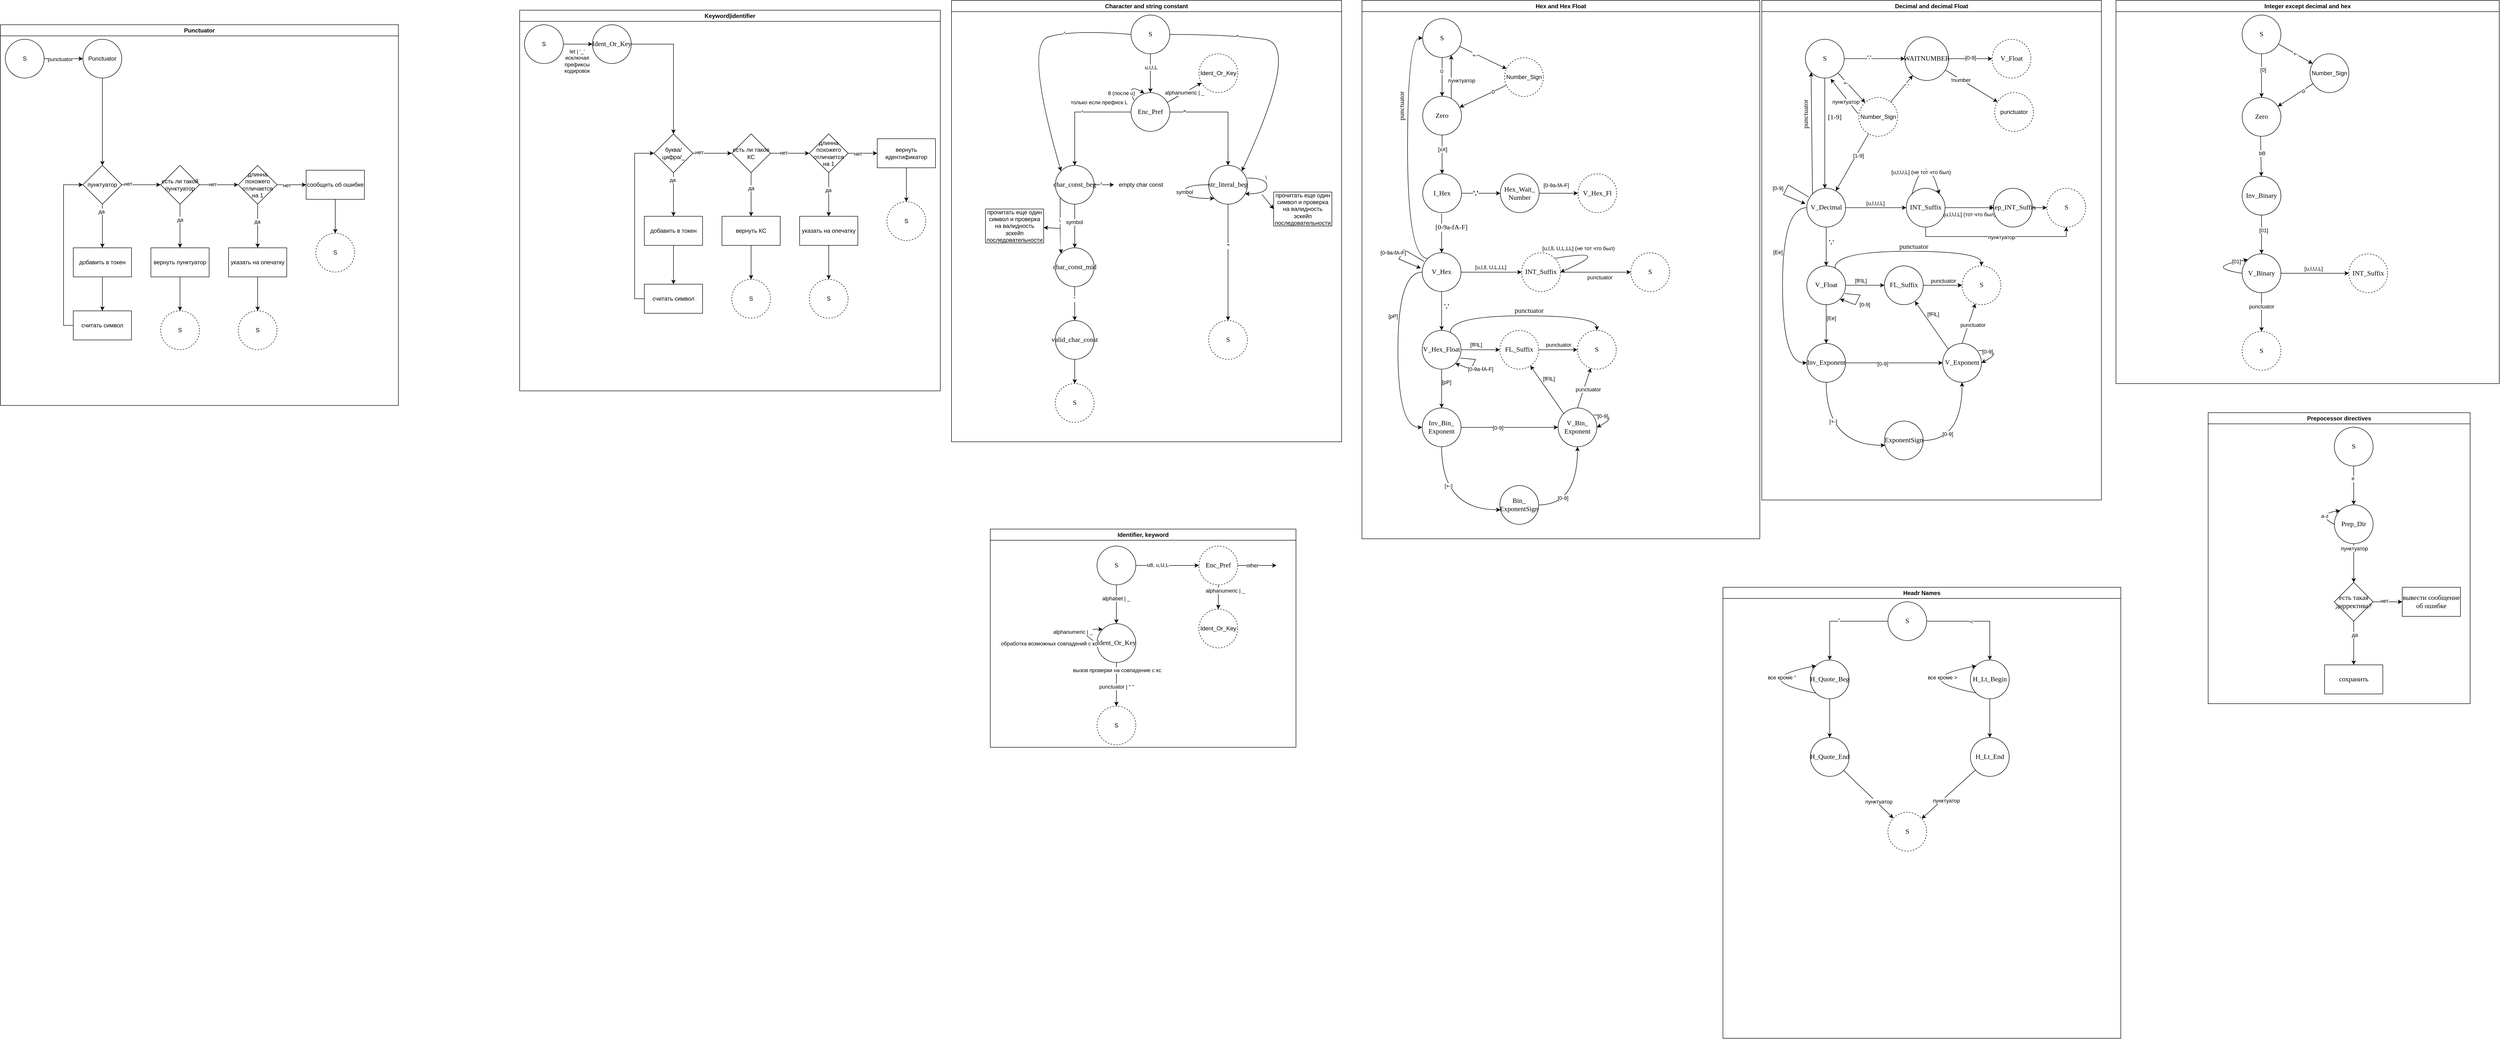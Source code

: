 <mxfile version="21.6.8" type="device">
  <diagram name="Страница 1" id="wFPSleXJ7oQYeYDlC2Je">
    <mxGraphModel dx="6380" dy="902" grid="1" gridSize="10" guides="1" tooltips="1" connect="1" arrows="1" fold="1" page="1" pageScale="1" pageWidth="1654" pageHeight="1169" math="0" shadow="0">
      <root>
        <mxCell id="0" />
        <mxCell id="1" parent="0" />
        <mxCell id="XFQ5xTd-3JUyTbHaGDiL-60" value="Decimal and decimal Float" style="swimlane;whiteSpace=wrap;html=1;" parent="1" vertex="1">
          <mxGeometry width="700" height="1030" as="geometry" />
        </mxCell>
        <mxCell id="XFQ5xTd-3JUyTbHaGDiL-1" value="S" style="ellipse;whiteSpace=wrap;html=1;aspect=fixed;fontFamily=Times New Roman;fontSize=14;" parent="XFQ5xTd-3JUyTbHaGDiL-60" vertex="1">
          <mxGeometry x="89.9" y="80" width="80" height="80" as="geometry" />
        </mxCell>
        <mxCell id="XFQ5xTd-3JUyTbHaGDiL-2" value="V_Decimal" style="ellipse;whiteSpace=wrap;html=1;aspect=fixed;fontFamily=Times New Roman;fontSize=14;" parent="XFQ5xTd-3JUyTbHaGDiL-60" vertex="1">
          <mxGeometry x="92.79" y="387.29" width="80" height="80" as="geometry" />
        </mxCell>
        <mxCell id="XFQ5xTd-3JUyTbHaGDiL-3" value="" style="edgeStyle=orthogonalEdgeStyle;rounded=0;orthogonalLoop=1;jettySize=auto;html=1;fontFamily=Times New Roman;fontSize=14;" parent="XFQ5xTd-3JUyTbHaGDiL-60" source="XFQ5xTd-3JUyTbHaGDiL-1" target="XFQ5xTd-3JUyTbHaGDiL-2" edge="1">
          <mxGeometry relative="1" as="geometry">
            <Array as="points">
              <mxPoint x="129.9" y="275" />
              <mxPoint x="129.9" y="275" />
            </Array>
          </mxGeometry>
        </mxCell>
        <mxCell id="XFQ5xTd-3JUyTbHaGDiL-4" value="[1-9]" style="edgeLabel;html=1;align=center;verticalAlign=middle;resizable=0;points=[];fontFamily=Times New Roman;fontSize=14;" parent="XFQ5xTd-3JUyTbHaGDiL-3" vertex="1" connectable="0">
          <mxGeometry x="-0.294" relative="1" as="geometry">
            <mxPoint x="20" as="offset" />
          </mxGeometry>
        </mxCell>
        <mxCell id="XFQ5xTd-3JUyTbHaGDiL-5" value="" style="endArrow=classic;html=1;rounded=0;exitX=0;exitY=0;exitDx=0;exitDy=0;entryX=0;entryY=1;entryDx=0;entryDy=0;fontFamily=Times New Roman;fontSize=14;" parent="XFQ5xTd-3JUyTbHaGDiL-60" source="XFQ5xTd-3JUyTbHaGDiL-2" target="XFQ5xTd-3JUyTbHaGDiL-1" edge="1">
          <mxGeometry width="50" height="50" relative="1" as="geometry">
            <mxPoint x="-0.1" y="335" as="sourcePoint" />
            <mxPoint x="49.9" y="285" as="targetPoint" />
          </mxGeometry>
        </mxCell>
        <mxCell id="XFQ5xTd-3JUyTbHaGDiL-6" value="punctuator&lt;br style=&quot;font-size: 14px;&quot;&gt;" style="edgeLabel;html=1;align=center;verticalAlign=middle;resizable=0;points=[];rotation=270;fontFamily=Times New Roman;fontSize=14;" parent="XFQ5xTd-3JUyTbHaGDiL-5" vertex="1" connectable="0">
          <mxGeometry x="0.387" y="2" relative="1" as="geometry">
            <mxPoint x="-10" y="10" as="offset" />
          </mxGeometry>
        </mxCell>
        <mxCell id="XFQ5xTd-3JUyTbHaGDiL-7" value="V_Float" style="ellipse;whiteSpace=wrap;html=1;aspect=fixed;fontFamily=Times New Roman;fontSize=14;" parent="XFQ5xTd-3JUyTbHaGDiL-60" vertex="1">
          <mxGeometry x="92.79" y="547.29" width="80" height="80" as="geometry" />
        </mxCell>
        <mxCell id="XFQ5xTd-3JUyTbHaGDiL-8" value="" style="edgeStyle=orthogonalEdgeStyle;rounded=0;orthogonalLoop=1;jettySize=auto;html=1;fontFamily=Times New Roman;fontSize=14;" parent="XFQ5xTd-3JUyTbHaGDiL-60" source="XFQ5xTd-3JUyTbHaGDiL-2" target="XFQ5xTd-3JUyTbHaGDiL-7" edge="1">
          <mxGeometry relative="1" as="geometry" />
        </mxCell>
        <mxCell id="XFQ5xTd-3JUyTbHaGDiL-9" value="&lt;b style=&quot;font-size: 14px;&quot;&gt;&#39;.&#39;&lt;/b&gt;" style="edgeLabel;html=1;align=center;verticalAlign=middle;resizable=0;points=[];fontSize=14;fontFamily=Times New Roman;" parent="XFQ5xTd-3JUyTbHaGDiL-8" vertex="1" connectable="0">
          <mxGeometry x="-0.225" y="2" relative="1" as="geometry">
            <mxPoint x="8" as="offset" />
          </mxGeometry>
        </mxCell>
        <mxCell id="XFQ5xTd-3JUyTbHaGDiL-10" value="" style="endArrow=classic;html=1;rounded=0;exitX=0.984;exitY=0.715;exitDx=0;exitDy=0;entryX=1;entryY=1;entryDx=0;entryDy=0;exitPerimeter=0;" parent="XFQ5xTd-3JUyTbHaGDiL-60" source="XFQ5xTd-3JUyTbHaGDiL-7" target="XFQ5xTd-3JUyTbHaGDiL-7" edge="1">
          <mxGeometry width="50" height="50" relative="1" as="geometry">
            <mxPoint x="252.79" y="587.29" as="sourcePoint" />
            <mxPoint x="302.79" y="537.29" as="targetPoint" />
            <Array as="points">
              <mxPoint x="202.79" y="607.29" />
              <mxPoint x="192.79" y="627.29" />
            </Array>
          </mxGeometry>
        </mxCell>
        <mxCell id="XFQ5xTd-3JUyTbHaGDiL-11" value="[0-9]" style="edgeLabel;html=1;align=center;verticalAlign=middle;resizable=0;points=[];" parent="XFQ5xTd-3JUyTbHaGDiL-10" vertex="1" connectable="0">
          <mxGeometry x="-0.324" y="2" relative="1" as="geometry">
            <mxPoint x="11" y="22" as="offset" />
          </mxGeometry>
        </mxCell>
        <mxCell id="XFQ5xTd-3JUyTbHaGDiL-13" value="FL_Suffix" style="ellipse;whiteSpace=wrap;html=1;aspect=fixed;fontFamily=Times New Roman;fontSize=14;" parent="XFQ5xTd-3JUyTbHaGDiL-60" vertex="1">
          <mxGeometry x="252.79" y="547.29" width="80" height="80" as="geometry" />
        </mxCell>
        <mxCell id="XFQ5xTd-3JUyTbHaGDiL-14" value="" style="edgeStyle=orthogonalEdgeStyle;rounded=0;orthogonalLoop=1;jettySize=auto;html=1;" parent="XFQ5xTd-3JUyTbHaGDiL-60" source="XFQ5xTd-3JUyTbHaGDiL-7" target="XFQ5xTd-3JUyTbHaGDiL-13" edge="1">
          <mxGeometry relative="1" as="geometry" />
        </mxCell>
        <mxCell id="XFQ5xTd-3JUyTbHaGDiL-15" value="[fFlL]" style="edgeLabel;html=1;align=center;verticalAlign=middle;resizable=0;points=[];" parent="XFQ5xTd-3JUyTbHaGDiL-14" vertex="1" connectable="0">
          <mxGeometry x="-0.341" y="1" relative="1" as="geometry">
            <mxPoint x="4" y="-9" as="offset" />
          </mxGeometry>
        </mxCell>
        <mxCell id="XFQ5xTd-3JUyTbHaGDiL-16" value="S" style="ellipse;whiteSpace=wrap;html=1;aspect=fixed;fontFamily=Times New Roman;fontSize=14;dashed=1;" parent="XFQ5xTd-3JUyTbHaGDiL-60" vertex="1">
          <mxGeometry x="412.79" y="547.29" width="80" height="80" as="geometry" />
        </mxCell>
        <mxCell id="XFQ5xTd-3JUyTbHaGDiL-19" value="Inv_Exponent" style="ellipse;whiteSpace=wrap;html=1;aspect=fixed;fontFamily=Times New Roman;fontSize=14;" parent="XFQ5xTd-3JUyTbHaGDiL-60" vertex="1">
          <mxGeometry x="92.79" y="707.29" width="80" height="80" as="geometry" />
        </mxCell>
        <mxCell id="XFQ5xTd-3JUyTbHaGDiL-17" value="" style="edgeStyle=orthogonalEdgeStyle;rounded=0;orthogonalLoop=1;jettySize=auto;html=1;" parent="XFQ5xTd-3JUyTbHaGDiL-60" source="XFQ5xTd-3JUyTbHaGDiL-13" target="XFQ5xTd-3JUyTbHaGDiL-16" edge="1">
          <mxGeometry relative="1" as="geometry" />
        </mxCell>
        <mxCell id="XFQ5xTd-3JUyTbHaGDiL-18" value="punctuator" style="edgeLabel;html=1;align=center;verticalAlign=middle;resizable=0;points=[];" parent="XFQ5xTd-3JUyTbHaGDiL-17" vertex="1" connectable="0">
          <mxGeometry x="-0.29" relative="1" as="geometry">
            <mxPoint x="12" y="-10" as="offset" />
          </mxGeometry>
        </mxCell>
        <mxCell id="XFQ5xTd-3JUyTbHaGDiL-22" value="" style="edgeStyle=orthogonalEdgeStyle;rounded=0;orthogonalLoop=1;jettySize=auto;html=1;exitX=0;exitY=0.5;exitDx=0;exitDy=0;entryX=0;entryY=0.5;entryDx=0;entryDy=0;curved=1;" parent="XFQ5xTd-3JUyTbHaGDiL-60" source="XFQ5xTd-3JUyTbHaGDiL-2" target="XFQ5xTd-3JUyTbHaGDiL-19" edge="1">
          <mxGeometry relative="1" as="geometry">
            <mxPoint x="142.79" y="637.29" as="sourcePoint" />
            <mxPoint x="142.79" y="717.29" as="targetPoint" />
            <Array as="points">
              <mxPoint x="42.79" y="427.29" />
              <mxPoint x="42.79" y="747.29" />
            </Array>
          </mxGeometry>
        </mxCell>
        <mxCell id="XFQ5xTd-3JUyTbHaGDiL-23" value="[Ee]" style="edgeLabel;html=1;align=center;verticalAlign=middle;resizable=0;points=[];" parent="XFQ5xTd-3JUyTbHaGDiL-22" vertex="1" connectable="0">
          <mxGeometry x="-0.328" relative="1" as="geometry">
            <mxPoint x="-10" as="offset" />
          </mxGeometry>
        </mxCell>
        <mxCell id="XFQ5xTd-3JUyTbHaGDiL-20" value="" style="edgeStyle=orthogonalEdgeStyle;rounded=0;orthogonalLoop=1;jettySize=auto;html=1;" parent="XFQ5xTd-3JUyTbHaGDiL-60" source="XFQ5xTd-3JUyTbHaGDiL-7" target="XFQ5xTd-3JUyTbHaGDiL-19" edge="1">
          <mxGeometry relative="1" as="geometry" />
        </mxCell>
        <mxCell id="XFQ5xTd-3JUyTbHaGDiL-21" value="[Ee]" style="edgeLabel;html=1;align=center;verticalAlign=middle;resizable=0;points=[];" parent="XFQ5xTd-3JUyTbHaGDiL-20" vertex="1" connectable="0">
          <mxGeometry x="-0.328" relative="1" as="geometry">
            <mxPoint x="10" as="offset" />
          </mxGeometry>
        </mxCell>
        <mxCell id="XFQ5xTd-3JUyTbHaGDiL-24" value="" style="endArrow=classic;html=1;rounded=0;exitX=0.726;exitY=0.051;exitDx=0;exitDy=0;fontFamily=Times New Roman;fontSize=14;exitPerimeter=0;edgeStyle=orthogonalEdgeStyle;curved=1;entryX=0.5;entryY=0;entryDx=0;entryDy=0;" parent="XFQ5xTd-3JUyTbHaGDiL-60" source="XFQ5xTd-3JUyTbHaGDiL-7" target="XFQ5xTd-3JUyTbHaGDiL-16" edge="1">
          <mxGeometry width="50" height="50" relative="1" as="geometry">
            <mxPoint x="114.79" y="409.29" as="sourcePoint" />
            <mxPoint x="202.79" y="267.29" as="targetPoint" />
            <Array as="points">
              <mxPoint x="150.79" y="517.29" />
              <mxPoint x="452.79" y="517.29" />
            </Array>
          </mxGeometry>
        </mxCell>
        <mxCell id="XFQ5xTd-3JUyTbHaGDiL-25" value="punctuator&lt;br style=&quot;font-size: 14px;&quot;&gt;" style="edgeLabel;html=1;align=center;verticalAlign=middle;resizable=0;points=[];rotation=0;fontFamily=Times New Roman;fontSize=14;" parent="XFQ5xTd-3JUyTbHaGDiL-24" vertex="1" connectable="0">
          <mxGeometry x="0.387" y="2" relative="1" as="geometry">
            <mxPoint x="-58" y="-8" as="offset" />
          </mxGeometry>
        </mxCell>
        <mxCell id="XFQ5xTd-3JUyTbHaGDiL-26" value="ExponentSign" style="ellipse;whiteSpace=wrap;html=1;aspect=fixed;fontFamily=Times New Roman;fontSize=14;" parent="XFQ5xTd-3JUyTbHaGDiL-60" vertex="1">
          <mxGeometry x="252.79" y="867.29" width="80" height="80" as="geometry" />
        </mxCell>
        <mxCell id="XFQ5xTd-3JUyTbHaGDiL-27" value="" style="edgeStyle=orthogonalEdgeStyle;rounded=0;orthogonalLoop=1;jettySize=auto;html=1;curved=1;" parent="XFQ5xTd-3JUyTbHaGDiL-60" source="XFQ5xTd-3JUyTbHaGDiL-19" target="XFQ5xTd-3JUyTbHaGDiL-26" edge="1">
          <mxGeometry relative="1" as="geometry">
            <Array as="points">
              <mxPoint x="132.79" y="917.29" />
            </Array>
          </mxGeometry>
        </mxCell>
        <mxCell id="XFQ5xTd-3JUyTbHaGDiL-56" value="[+-]" style="edgeLabel;html=1;align=center;verticalAlign=middle;resizable=0;points=[];" parent="XFQ5xTd-3JUyTbHaGDiL-27" vertex="1" connectable="0">
          <mxGeometry x="-0.358" y="14" relative="1" as="geometry">
            <mxPoint as="offset" />
          </mxGeometry>
        </mxCell>
        <mxCell id="XFQ5xTd-3JUyTbHaGDiL-28" value="V_Exponent" style="ellipse;whiteSpace=wrap;html=1;aspect=fixed;fontFamily=Times New Roman;fontSize=14;" parent="XFQ5xTd-3JUyTbHaGDiL-60" vertex="1">
          <mxGeometry x="372.79" y="707.29" width="80" height="80" as="geometry" />
        </mxCell>
        <mxCell id="XFQ5xTd-3JUyTbHaGDiL-30" value="" style="edgeStyle=orthogonalEdgeStyle;rounded=0;orthogonalLoop=1;jettySize=auto;html=1;exitX=1;exitY=0.5;exitDx=0;exitDy=0;" parent="XFQ5xTd-3JUyTbHaGDiL-60" source="XFQ5xTd-3JUyTbHaGDiL-19" target="XFQ5xTd-3JUyTbHaGDiL-28" edge="1">
          <mxGeometry relative="1" as="geometry">
            <mxPoint x="342.79" y="917.29" as="sourcePoint" />
            <mxPoint x="372.79" y="747.29" as="targetPoint" />
          </mxGeometry>
        </mxCell>
        <mxCell id="XFQ5xTd-3JUyTbHaGDiL-55" value="[0-9]" style="edgeLabel;html=1;align=center;verticalAlign=middle;resizable=0;points=[];" parent="XFQ5xTd-3JUyTbHaGDiL-30" vertex="1" connectable="0">
          <mxGeometry x="-0.247" y="-1" relative="1" as="geometry">
            <mxPoint as="offset" />
          </mxGeometry>
        </mxCell>
        <mxCell id="XFQ5xTd-3JUyTbHaGDiL-31" value="" style="rounded=0;orthogonalLoop=1;jettySize=auto;html=1;exitX=0.5;exitY=0;exitDx=0;exitDy=0;" parent="XFQ5xTd-3JUyTbHaGDiL-60" source="XFQ5xTd-3JUyTbHaGDiL-28" target="XFQ5xTd-3JUyTbHaGDiL-16" edge="1">
          <mxGeometry relative="1" as="geometry">
            <mxPoint x="342.79" y="597.29" as="sourcePoint" />
            <mxPoint x="422.79" y="597.29" as="targetPoint" />
          </mxGeometry>
        </mxCell>
        <mxCell id="XFQ5xTd-3JUyTbHaGDiL-32" value="punctuator" style="edgeLabel;html=1;align=center;verticalAlign=middle;resizable=0;points=[];" parent="XFQ5xTd-3JUyTbHaGDiL-31" vertex="1" connectable="0">
          <mxGeometry x="-0.29" relative="1" as="geometry">
            <mxPoint x="12" y="-10" as="offset" />
          </mxGeometry>
        </mxCell>
        <mxCell id="XFQ5xTd-3JUyTbHaGDiL-33" value="" style="rounded=0;orthogonalLoop=1;jettySize=auto;html=1;exitX=0;exitY=0;exitDx=0;exitDy=0;" parent="XFQ5xTd-3JUyTbHaGDiL-60" source="XFQ5xTd-3JUyTbHaGDiL-28" target="XFQ5xTd-3JUyTbHaGDiL-13" edge="1">
          <mxGeometry relative="1" as="geometry">
            <mxPoint x="422.79" y="717.29" as="sourcePoint" />
            <mxPoint x="449.79" y="635.29" as="targetPoint" />
          </mxGeometry>
        </mxCell>
        <mxCell id="XFQ5xTd-3JUyTbHaGDiL-34" value="[fFlL]" style="edgeLabel;html=1;align=center;verticalAlign=middle;resizable=0;points=[];" parent="XFQ5xTd-3JUyTbHaGDiL-33" vertex="1" connectable="0">
          <mxGeometry x="-0.29" relative="1" as="geometry">
            <mxPoint x="-7" y="-37" as="offset" />
          </mxGeometry>
        </mxCell>
        <mxCell id="QLP9PVbpP5mk7qUYglhS-29" style="rounded=0;orthogonalLoop=1;jettySize=auto;html=1;" parent="XFQ5xTd-3JUyTbHaGDiL-60" source="XFQ5xTd-3JUyTbHaGDiL-35" target="QLP9PVbpP5mk7qUYglhS-32" edge="1">
          <mxGeometry relative="1" as="geometry">
            <mxPoint x="414.75" y="277.5" as="targetPoint" />
          </mxGeometry>
        </mxCell>
        <mxCell id="QLP9PVbpP5mk7qUYglhS-30" value="!number" style="edgeLabel;html=1;align=center;verticalAlign=middle;resizable=0;points=[];" parent="QLP9PVbpP5mk7qUYglhS-29" vertex="1" connectable="0">
          <mxGeometry x="-0.396" y="-1" relative="1" as="geometry">
            <mxPoint as="offset" />
          </mxGeometry>
        </mxCell>
        <mxCell id="XFQ5xTd-3JUyTbHaGDiL-35" value="WAITNUMBER" style="ellipse;whiteSpace=wrap;html=1;aspect=fixed;fontFamily=Times New Roman;fontSize=14;" parent="XFQ5xTd-3JUyTbHaGDiL-60" vertex="1">
          <mxGeometry x="294.9" y="75" width="90" height="90" as="geometry" />
        </mxCell>
        <mxCell id="XFQ5xTd-3JUyTbHaGDiL-38" value="" style="endArrow=classic;html=1;rounded=0;" parent="XFQ5xTd-3JUyTbHaGDiL-60" source="XFQ5xTd-3JUyTbHaGDiL-35" target="XFQ5xTd-3JUyTbHaGDiL-45" edge="1">
          <mxGeometry width="50" height="50" relative="1" as="geometry">
            <mxPoint x="259.9" y="415" as="sourcePoint" />
            <mxPoint x="459.9" y="205" as="targetPoint" />
          </mxGeometry>
        </mxCell>
        <mxCell id="XFQ5xTd-3JUyTbHaGDiL-39" value="[0-9]" style="edgeLabel;html=1;align=center;verticalAlign=middle;resizable=0;points=[];" parent="XFQ5xTd-3JUyTbHaGDiL-38" vertex="1" connectable="0">
          <mxGeometry x="-0.168" y="2" relative="1" as="geometry">
            <mxPoint x="7" as="offset" />
          </mxGeometry>
        </mxCell>
        <mxCell id="XFQ5xTd-3JUyTbHaGDiL-40" value="" style="endArrow=classic;html=1;rounded=0;exitX=0.048;exitY=0.223;exitDx=0;exitDy=0;entryX=-0.035;entryY=0.4;entryDx=0;entryDy=0;entryPerimeter=0;exitPerimeter=0;" parent="XFQ5xTd-3JUyTbHaGDiL-60" source="XFQ5xTd-3JUyTbHaGDiL-2" target="XFQ5xTd-3JUyTbHaGDiL-2" edge="1">
          <mxGeometry width="50" height="50" relative="1" as="geometry">
            <mxPoint x="23.79" y="377.29" as="sourcePoint" />
            <mxPoint x="12.79" y="388.29" as="targetPoint" />
            <Array as="points">
              <mxPoint x="54.79" y="380.29" />
              <mxPoint x="44.79" y="400.29" />
            </Array>
          </mxGeometry>
        </mxCell>
        <mxCell id="XFQ5xTd-3JUyTbHaGDiL-41" value="[0-9]" style="edgeLabel;html=1;align=center;verticalAlign=middle;resizable=0;points=[];" parent="XFQ5xTd-3JUyTbHaGDiL-40" vertex="1" connectable="0">
          <mxGeometry x="-0.324" y="2" relative="1" as="geometry">
            <mxPoint x="-28" y="1" as="offset" />
          </mxGeometry>
        </mxCell>
        <mxCell id="QLP9PVbpP5mk7qUYglhS-23" value="" style="edgeStyle=orthogonalEdgeStyle;rounded=0;orthogonalLoop=1;jettySize=auto;html=1;" parent="XFQ5xTd-3JUyTbHaGDiL-60" source="XFQ5xTd-3JUyTbHaGDiL-42" target="QLP9PVbpP5mk7qUYglhS-22" edge="1">
          <mxGeometry relative="1" as="geometry" />
        </mxCell>
        <mxCell id="QLP9PVbpP5mk7qUYglhS-24" value="[u,l,U,L] (тот что был)" style="edgeLabel;html=1;align=center;verticalAlign=middle;resizable=0;points=[];" parent="QLP9PVbpP5mk7qUYglhS-23" vertex="1" connectable="0">
          <mxGeometry x="-0.265" relative="1" as="geometry">
            <mxPoint x="13" y="13" as="offset" />
          </mxGeometry>
        </mxCell>
        <mxCell id="QLP9PVbpP5mk7qUYglhS-25" style="edgeStyle=orthogonalEdgeStyle;rounded=0;orthogonalLoop=1;jettySize=auto;html=1;entryX=0.5;entryY=1;entryDx=0;entryDy=0;exitX=0.5;exitY=1;exitDx=0;exitDy=0;" parent="XFQ5xTd-3JUyTbHaGDiL-60" source="XFQ5xTd-3JUyTbHaGDiL-42" target="XFQ5xTd-3JUyTbHaGDiL-53" edge="1">
          <mxGeometry relative="1" as="geometry">
            <Array as="points">
              <mxPoint x="337.64" y="486.79" />
              <mxPoint x="627.64" y="486.79" />
            </Array>
          </mxGeometry>
        </mxCell>
        <mxCell id="QLP9PVbpP5mk7qUYglhS-27" value="пунктуатор" style="edgeLabel;html=1;align=center;verticalAlign=middle;resizable=0;points=[];" parent="QLP9PVbpP5mk7qUYglhS-25" vertex="1" connectable="0">
          <mxGeometry x="0.068" y="-1" relative="1" as="geometry">
            <mxPoint as="offset" />
          </mxGeometry>
        </mxCell>
        <mxCell id="XFQ5xTd-3JUyTbHaGDiL-42" value="INT_Suffix" style="ellipse;whiteSpace=wrap;html=1;aspect=fixed;fontFamily=Times New Roman;fontSize=14;" parent="XFQ5xTd-3JUyTbHaGDiL-60" vertex="1">
          <mxGeometry x="297.79" y="387.29" width="80" height="80" as="geometry" />
        </mxCell>
        <mxCell id="XFQ5xTd-3JUyTbHaGDiL-45" value="V_Float" style="ellipse;whiteSpace=wrap;html=1;aspect=fixed;fontFamily=Times New Roman;fontSize=14;dashed=1;" parent="XFQ5xTd-3JUyTbHaGDiL-60" vertex="1">
          <mxGeometry x="474.75" y="80" width="80" height="80" as="geometry" />
        </mxCell>
        <mxCell id="XFQ5xTd-3JUyTbHaGDiL-46" value="" style="curved=1;endArrow=classic;html=1;rounded=0;exitX=0;exitY=0;exitDx=0;exitDy=0;entryX=1;entryY=0;entryDx=0;entryDy=0;" parent="XFQ5xTd-3JUyTbHaGDiL-60" source="XFQ5xTd-3JUyTbHaGDiL-42" target="XFQ5xTd-3JUyTbHaGDiL-42" edge="1">
          <mxGeometry width="50" height="50" relative="1" as="geometry">
            <mxPoint x="489.9" y="355" as="sourcePoint" />
            <mxPoint x="539.9" y="305" as="targetPoint" />
            <Array as="points">
              <mxPoint x="338" y="300" />
            </Array>
          </mxGeometry>
        </mxCell>
        <mxCell id="XFQ5xTd-3JUyTbHaGDiL-50" value="[u,l,U,L] (не тот что был)" style="edgeLabel;html=1;align=center;verticalAlign=middle;resizable=0;points=[];" parent="XFQ5xTd-3JUyTbHaGDiL-46" vertex="1" connectable="0">
          <mxGeometry x="-0.725" y="-2" relative="1" as="geometry">
            <mxPoint x="8" y="-18" as="offset" />
          </mxGeometry>
        </mxCell>
        <mxCell id="XFQ5xTd-3JUyTbHaGDiL-53" value="S" style="ellipse;whiteSpace=wrap;html=1;aspect=fixed;fontFamily=Times New Roman;fontSize=14;dashed=1;" parent="XFQ5xTd-3JUyTbHaGDiL-60" vertex="1">
          <mxGeometry x="587.64" y="387.29" width="80" height="80" as="geometry" />
        </mxCell>
        <mxCell id="XFQ5xTd-3JUyTbHaGDiL-29" value="" style="edgeStyle=orthogonalEdgeStyle;rounded=0;orthogonalLoop=1;jettySize=auto;html=1;curved=1;" parent="XFQ5xTd-3JUyTbHaGDiL-60" source="XFQ5xTd-3JUyTbHaGDiL-26" target="XFQ5xTd-3JUyTbHaGDiL-28" edge="1">
          <mxGeometry relative="1" as="geometry">
            <Array as="points">
              <mxPoint x="412.79" y="907.29" />
            </Array>
          </mxGeometry>
        </mxCell>
        <mxCell id="XFQ5xTd-3JUyTbHaGDiL-57" value="[0-9]" style="edgeLabel;html=1;align=center;verticalAlign=middle;resizable=0;points=[];" parent="XFQ5xTd-3JUyTbHaGDiL-29" vertex="1" connectable="0">
          <mxGeometry x="-0.502" y="14" relative="1" as="geometry">
            <mxPoint as="offset" />
          </mxGeometry>
        </mxCell>
        <mxCell id="XFQ5xTd-3JUyTbHaGDiL-58" value="" style="curved=1;endArrow=classic;html=1;rounded=0;exitX=0.916;exitY=0.181;exitDx=0;exitDy=0;exitPerimeter=0;entryX=1;entryY=0.5;entryDx=0;entryDy=0;" parent="XFQ5xTd-3JUyTbHaGDiL-60" source="XFQ5xTd-3JUyTbHaGDiL-28" target="XFQ5xTd-3JUyTbHaGDiL-28" edge="1">
          <mxGeometry width="50" height="50" relative="1" as="geometry">
            <mxPoint x="492.79" y="772.29" as="sourcePoint" />
            <mxPoint x="542.79" y="722.29" as="targetPoint" />
            <Array as="points">
              <mxPoint x="502.79" y="721.29" />
            </Array>
          </mxGeometry>
        </mxCell>
        <mxCell id="XFQ5xTd-3JUyTbHaGDiL-59" value="[0-9]" style="edgeLabel;html=1;align=center;verticalAlign=middle;resizable=0;points=[];" parent="XFQ5xTd-3JUyTbHaGDiL-58" vertex="1" connectable="0">
          <mxGeometry x="-0.672" y="-2" relative="1" as="geometry">
            <mxPoint as="offset" />
          </mxGeometry>
        </mxCell>
        <mxCell id="XFQ5xTd-3JUyTbHaGDiL-36" value="" style="edgeStyle=orthogonalEdgeStyle;rounded=0;orthogonalLoop=1;jettySize=auto;html=1;" parent="XFQ5xTd-3JUyTbHaGDiL-60" source="XFQ5xTd-3JUyTbHaGDiL-1" target="XFQ5xTd-3JUyTbHaGDiL-35" edge="1">
          <mxGeometry relative="1" as="geometry" />
        </mxCell>
        <mxCell id="XFQ5xTd-3JUyTbHaGDiL-37" value="&#39;.&#39;" style="edgeLabel;html=1;align=center;verticalAlign=middle;resizable=0;points=[];fontStyle=1" parent="XFQ5xTd-3JUyTbHaGDiL-36" vertex="1" connectable="0">
          <mxGeometry x="-0.182" y="3" relative="1" as="geometry">
            <mxPoint as="offset" />
          </mxGeometry>
        </mxCell>
        <mxCell id="XFQ5xTd-3JUyTbHaGDiL-43" value="" style="edgeStyle=orthogonalEdgeStyle;rounded=0;orthogonalLoop=1;jettySize=auto;html=1;" parent="XFQ5xTd-3JUyTbHaGDiL-60" source="XFQ5xTd-3JUyTbHaGDiL-2" target="XFQ5xTd-3JUyTbHaGDiL-42" edge="1">
          <mxGeometry relative="1" as="geometry" />
        </mxCell>
        <mxCell id="XFQ5xTd-3JUyTbHaGDiL-44" value="[u,l,U,L]" style="edgeLabel;html=1;align=center;verticalAlign=middle;resizable=0;points=[];" parent="XFQ5xTd-3JUyTbHaGDiL-43" vertex="1" connectable="0">
          <mxGeometry x="-0.113" y="2" relative="1" as="geometry">
            <mxPoint x="5" y="-8" as="offset" />
          </mxGeometry>
        </mxCell>
        <mxCell id="QLP9PVbpP5mk7qUYglhS-26" style="edgeStyle=orthogonalEdgeStyle;rounded=0;orthogonalLoop=1;jettySize=auto;html=1;" parent="XFQ5xTd-3JUyTbHaGDiL-60" source="QLP9PVbpP5mk7qUYglhS-22" target="XFQ5xTd-3JUyTbHaGDiL-53" edge="1">
          <mxGeometry relative="1" as="geometry" />
        </mxCell>
        <mxCell id="QLP9PVbpP5mk7qUYglhS-22" value="Rep_INT_Suffix" style="ellipse;whiteSpace=wrap;html=1;aspect=fixed;fontFamily=Times New Roman;fontSize=14;" parent="XFQ5xTd-3JUyTbHaGDiL-60" vertex="1">
          <mxGeometry x="477.64" y="387.29" width="80" height="80" as="geometry" />
        </mxCell>
        <mxCell id="QLP9PVbpP5mk7qUYglhS-32" value="punctuator" style="ellipse;whiteSpace=wrap;html=1;aspect=fixed;dashed=1;" parent="XFQ5xTd-3JUyTbHaGDiL-60" vertex="1">
          <mxGeometry x="480" y="190" width="80" height="80" as="geometry" />
        </mxCell>
        <mxCell id="KJ72zwTvghMgTozp9uvt-8" style="rounded=0;orthogonalLoop=1;jettySize=auto;html=1;" parent="XFQ5xTd-3JUyTbHaGDiL-60" source="KJ72zwTvghMgTozp9uvt-6" target="XFQ5xTd-3JUyTbHaGDiL-35" edge="1">
          <mxGeometry relative="1" as="geometry" />
        </mxCell>
        <mxCell id="KJ72zwTvghMgTozp9uvt-13" value="&#39;.&#39;" style="edgeLabel;html=1;align=center;verticalAlign=middle;resizable=0;points=[];" parent="KJ72zwTvghMgTozp9uvt-8" vertex="1" connectable="0">
          <mxGeometry x="0.341" y="-4" relative="1" as="geometry">
            <mxPoint as="offset" />
          </mxGeometry>
        </mxCell>
        <mxCell id="KJ72zwTvghMgTozp9uvt-9" style="rounded=0;orthogonalLoop=1;jettySize=auto;html=1;" parent="XFQ5xTd-3JUyTbHaGDiL-60" source="KJ72zwTvghMgTozp9uvt-6" target="XFQ5xTd-3JUyTbHaGDiL-2" edge="1">
          <mxGeometry relative="1" as="geometry" />
        </mxCell>
        <mxCell id="KJ72zwTvghMgTozp9uvt-12" value="[1-9]" style="edgeLabel;html=1;align=center;verticalAlign=middle;resizable=0;points=[];" parent="KJ72zwTvghMgTozp9uvt-9" vertex="1" connectable="0">
          <mxGeometry x="-0.267" y="4" relative="1" as="geometry">
            <mxPoint as="offset" />
          </mxGeometry>
        </mxCell>
        <mxCell id="KJ72zwTvghMgTozp9uvt-21" style="rounded=0;orthogonalLoop=1;jettySize=auto;html=1;exitX=-0.019;exitY=0.418;exitDx=0;exitDy=0;exitPerimeter=0;entryX=0.65;entryY=1.021;entryDx=0;entryDy=0;entryPerimeter=0;" parent="XFQ5xTd-3JUyTbHaGDiL-60" source="KJ72zwTvghMgTozp9uvt-6" target="XFQ5xTd-3JUyTbHaGDiL-1" edge="1">
          <mxGeometry relative="1" as="geometry" />
        </mxCell>
        <mxCell id="KJ72zwTvghMgTozp9uvt-22" value="пунктуатор" style="edgeLabel;html=1;align=center;verticalAlign=middle;resizable=0;points=[];" parent="KJ72zwTvghMgTozp9uvt-21" vertex="1" connectable="0">
          <mxGeometry x="-0.33" y="-1" relative="1" as="geometry">
            <mxPoint x="-8" as="offset" />
          </mxGeometry>
        </mxCell>
        <mxCell id="KJ72zwTvghMgTozp9uvt-6" value="Number_Sign" style="ellipse;whiteSpace=wrap;html=1;aspect=fixed;dashed=1;" parent="XFQ5xTd-3JUyTbHaGDiL-60" vertex="1">
          <mxGeometry x="200" y="200" width="80" height="80" as="geometry" />
        </mxCell>
        <mxCell id="KJ72zwTvghMgTozp9uvt-7" value="" style="endArrow=classic;html=1;rounded=0;" parent="XFQ5xTd-3JUyTbHaGDiL-60" source="XFQ5xTd-3JUyTbHaGDiL-1" target="KJ72zwTvghMgTozp9uvt-6" edge="1">
          <mxGeometry width="50" height="50" relative="1" as="geometry">
            <mxPoint x="240" y="190" as="sourcePoint" />
            <mxPoint x="290" y="140" as="targetPoint" />
          </mxGeometry>
        </mxCell>
        <mxCell id="KJ72zwTvghMgTozp9uvt-10" value="+-" style="edgeLabel;html=1;align=center;verticalAlign=middle;resizable=0;points=[];" parent="KJ72zwTvghMgTozp9uvt-7" vertex="1" connectable="0">
          <mxGeometry x="-0.356" y="-1" relative="1" as="geometry">
            <mxPoint x="-1" as="offset" />
          </mxGeometry>
        </mxCell>
        <mxCell id="XFQ5xTd-3JUyTbHaGDiL-61" value="Integer except decimal and hex" style="swimlane;whiteSpace=wrap;html=1;" parent="1" vertex="1">
          <mxGeometry x="730" width="790" height="790" as="geometry" />
        </mxCell>
        <mxCell id="XFQ5xTd-3JUyTbHaGDiL-64" value="" style="edgeStyle=orthogonalEdgeStyle;rounded=0;orthogonalLoop=1;jettySize=auto;html=1;" parent="XFQ5xTd-3JUyTbHaGDiL-61" source="XFQ5xTd-3JUyTbHaGDiL-62" target="XFQ5xTd-3JUyTbHaGDiL-63" edge="1">
          <mxGeometry relative="1" as="geometry">
            <mxPoint x="50.0" y="200" as="sourcePoint" />
          </mxGeometry>
        </mxCell>
        <mxCell id="XFQ5xTd-3JUyTbHaGDiL-65" value="[0]" style="edgeLabel;html=1;align=center;verticalAlign=middle;resizable=0;points=[];" parent="XFQ5xTd-3JUyTbHaGDiL-64" vertex="1" connectable="0">
          <mxGeometry x="-0.283" y="3" relative="1" as="geometry">
            <mxPoint as="offset" />
          </mxGeometry>
        </mxCell>
        <mxCell id="XFQ5xTd-3JUyTbHaGDiL-62" value="S" style="ellipse;whiteSpace=wrap;html=1;aspect=fixed;fontFamily=Times New Roman;fontSize=14;" parent="XFQ5xTd-3JUyTbHaGDiL-61" vertex="1">
          <mxGeometry x="260" y="30" width="80" height="80" as="geometry" />
        </mxCell>
        <mxCell id="XFQ5xTd-3JUyTbHaGDiL-70" value="" style="rounded=0;orthogonalLoop=1;jettySize=auto;html=1;" parent="XFQ5xTd-3JUyTbHaGDiL-61" target="XFQ5xTd-3JUyTbHaGDiL-69" edge="1">
          <mxGeometry relative="1" as="geometry">
            <mxPoint x="298.035" y="280.002" as="sourcePoint" />
          </mxGeometry>
        </mxCell>
        <mxCell id="XFQ5xTd-3JUyTbHaGDiL-71" value="bB" style="edgeLabel;html=1;align=center;verticalAlign=middle;resizable=0;points=[];" parent="XFQ5xTd-3JUyTbHaGDiL-70" vertex="1" connectable="0">
          <mxGeometry x="0.719" y="-2" relative="1" as="geometry">
            <mxPoint x="3" y="-36" as="offset" />
          </mxGeometry>
        </mxCell>
        <mxCell id="XFQ5xTd-3JUyTbHaGDiL-63" value="Zero" style="ellipse;whiteSpace=wrap;html=1;aspect=fixed;fontFamily=Times New Roman;fontSize=14;" parent="XFQ5xTd-3JUyTbHaGDiL-61" vertex="1">
          <mxGeometry x="260" y="200" width="80" height="80" as="geometry" />
        </mxCell>
        <mxCell id="XFQ5xTd-3JUyTbHaGDiL-76" value="" style="edgeStyle=orthogonalEdgeStyle;rounded=0;orthogonalLoop=1;jettySize=auto;html=1;" parent="XFQ5xTd-3JUyTbHaGDiL-61" source="XFQ5xTd-3JUyTbHaGDiL-69" target="XFQ5xTd-3JUyTbHaGDiL-75" edge="1">
          <mxGeometry relative="1" as="geometry" />
        </mxCell>
        <mxCell id="XFQ5xTd-3JUyTbHaGDiL-77" value="[01]" style="edgeLabel;html=1;align=center;verticalAlign=middle;resizable=0;points=[];" parent="XFQ5xTd-3JUyTbHaGDiL-76" vertex="1" connectable="0">
          <mxGeometry x="-0.221" y="4" relative="1" as="geometry">
            <mxPoint as="offset" />
          </mxGeometry>
        </mxCell>
        <mxCell id="XFQ5xTd-3JUyTbHaGDiL-69" value="Inv_Binary" style="ellipse;whiteSpace=wrap;html=1;aspect=fixed;fontFamily=Times New Roman;fontSize=14;" parent="XFQ5xTd-3JUyTbHaGDiL-61" vertex="1">
          <mxGeometry x="260" y="362.55" width="80" height="80" as="geometry" />
        </mxCell>
        <mxCell id="XFQ5xTd-3JUyTbHaGDiL-81" value="" style="edgeStyle=orthogonalEdgeStyle;rounded=0;orthogonalLoop=1;jettySize=auto;html=1;" parent="XFQ5xTd-3JUyTbHaGDiL-61" source="XFQ5xTd-3JUyTbHaGDiL-75" target="XFQ5xTd-3JUyTbHaGDiL-80" edge="1">
          <mxGeometry relative="1" as="geometry" />
        </mxCell>
        <mxCell id="XFQ5xTd-3JUyTbHaGDiL-82" value="punctuator" style="edgeLabel;html=1;align=center;verticalAlign=middle;resizable=0;points=[];" parent="XFQ5xTd-3JUyTbHaGDiL-81" vertex="1" connectable="0">
          <mxGeometry x="-0.304" relative="1" as="geometry">
            <mxPoint as="offset" />
          </mxGeometry>
        </mxCell>
        <mxCell id="XFQ5xTd-3JUyTbHaGDiL-75" value="V_Binary" style="ellipse;whiteSpace=wrap;html=1;aspect=fixed;fontFamily=Times New Roman;fontSize=14;" parent="XFQ5xTd-3JUyTbHaGDiL-61" vertex="1">
          <mxGeometry x="260" y="522.55" width="80" height="80" as="geometry" />
        </mxCell>
        <mxCell id="XFQ5xTd-3JUyTbHaGDiL-78" value="" style="curved=1;endArrow=classic;html=1;rounded=0;exitX=0;exitY=0.5;exitDx=0;exitDy=0;entryX=0;entryY=0;entryDx=0;entryDy=0;" parent="XFQ5xTd-3JUyTbHaGDiL-61" source="XFQ5xTd-3JUyTbHaGDiL-75" target="XFQ5xTd-3JUyTbHaGDiL-75" edge="1">
          <mxGeometry width="50" height="50" relative="1" as="geometry">
            <mxPoint x="30" y="470" as="sourcePoint" />
            <mxPoint x="80" y="420" as="targetPoint" />
            <Array as="points">
              <mxPoint x="180" y="550" />
            </Array>
          </mxGeometry>
        </mxCell>
        <mxCell id="XFQ5xTd-3JUyTbHaGDiL-79" value="[01]" style="edgeLabel;html=1;align=center;verticalAlign=middle;resizable=0;points=[];" parent="XFQ5xTd-3JUyTbHaGDiL-78" vertex="1" connectable="0">
          <mxGeometry x="0.723" y="1" relative="1" as="geometry">
            <mxPoint as="offset" />
          </mxGeometry>
        </mxCell>
        <mxCell id="XFQ5xTd-3JUyTbHaGDiL-80" value="S" style="ellipse;whiteSpace=wrap;html=1;aspect=fixed;fontFamily=Times New Roman;fontSize=14;dashed=1;" parent="XFQ5xTd-3JUyTbHaGDiL-61" vertex="1">
          <mxGeometry x="260" y="682.55" width="80" height="80" as="geometry" />
        </mxCell>
        <mxCell id="KJ72zwTvghMgTozp9uvt-14" value="Number_Sign" style="ellipse;whiteSpace=wrap;html=1;aspect=fixed;" parent="XFQ5xTd-3JUyTbHaGDiL-61" vertex="1">
          <mxGeometry x="400" y="110" width="80" height="80" as="geometry" />
        </mxCell>
        <mxCell id="KJ72zwTvghMgTozp9uvt-15" value="+-" style="endArrow=classic;html=1;rounded=0;" parent="XFQ5xTd-3JUyTbHaGDiL-61" source="XFQ5xTd-3JUyTbHaGDiL-62" target="KJ72zwTvghMgTozp9uvt-14" edge="1">
          <mxGeometry width="50" height="50" relative="1" as="geometry">
            <mxPoint x="340" y="180" as="sourcePoint" />
            <mxPoint x="390" y="130" as="targetPoint" />
          </mxGeometry>
        </mxCell>
        <mxCell id="KJ72zwTvghMgTozp9uvt-16" value="" style="endArrow=classic;html=1;rounded=0;" parent="XFQ5xTd-3JUyTbHaGDiL-61" source="KJ72zwTvghMgTozp9uvt-14" target="XFQ5xTd-3JUyTbHaGDiL-63" edge="1">
          <mxGeometry width="50" height="50" relative="1" as="geometry">
            <mxPoint x="345" y="100" as="sourcePoint" />
            <mxPoint x="415" y="140" as="targetPoint" />
          </mxGeometry>
        </mxCell>
        <mxCell id="KJ72zwTvghMgTozp9uvt-17" value="0" style="edgeLabel;html=1;align=center;verticalAlign=middle;resizable=0;points=[];" parent="KJ72zwTvghMgTozp9uvt-16" vertex="1" connectable="0">
          <mxGeometry x="-0.411" y="2" relative="1" as="geometry">
            <mxPoint as="offset" />
          </mxGeometry>
        </mxCell>
        <mxCell id="KJ72zwTvghMgTozp9uvt-18" value="INT_Suffix" style="ellipse;whiteSpace=wrap;html=1;aspect=fixed;fontFamily=Times New Roman;fontSize=14;dashed=1;" parent="XFQ5xTd-3JUyTbHaGDiL-61" vertex="1">
          <mxGeometry x="480" y="522.55" width="80" height="80" as="geometry" />
        </mxCell>
        <mxCell id="KJ72zwTvghMgTozp9uvt-19" value="" style="edgeStyle=orthogonalEdgeStyle;rounded=0;orthogonalLoop=1;jettySize=auto;html=1;" parent="XFQ5xTd-3JUyTbHaGDiL-61" source="XFQ5xTd-3JUyTbHaGDiL-75" target="KJ72zwTvghMgTozp9uvt-18" edge="1">
          <mxGeometry relative="1" as="geometry">
            <mxPoint x="332.6" y="402.55" as="sourcePoint" />
          </mxGeometry>
        </mxCell>
        <mxCell id="KJ72zwTvghMgTozp9uvt-20" value="[u,l,U,L]" style="edgeLabel;html=1;align=center;verticalAlign=middle;resizable=0;points=[];" parent="KJ72zwTvghMgTozp9uvt-19" vertex="1" connectable="0">
          <mxGeometry x="-0.113" y="2" relative="1" as="geometry">
            <mxPoint x="5" y="-8" as="offset" />
          </mxGeometry>
        </mxCell>
        <mxCell id="XFQ5xTd-3JUyTbHaGDiL-95" value="Hex and Hex Float" style="swimlane;whiteSpace=wrap;html=1;" parent="1" vertex="1">
          <mxGeometry x="-824" width="820" height="1110" as="geometry" />
        </mxCell>
        <mxCell id="XFQ5xTd-3JUyTbHaGDiL-151" value="" style="edgeStyle=orthogonalEdgeStyle;rounded=0;orthogonalLoop=1;jettySize=auto;html=1;" parent="XFQ5xTd-3JUyTbHaGDiL-95" source="XFQ5xTd-3JUyTbHaGDiL-96" target="XFQ5xTd-3JUyTbHaGDiL-150" edge="1">
          <mxGeometry relative="1" as="geometry" />
        </mxCell>
        <mxCell id="XFQ5xTd-3JUyTbHaGDiL-152" value="0" style="edgeLabel;html=1;align=center;verticalAlign=middle;resizable=0;points=[];" parent="XFQ5xTd-3JUyTbHaGDiL-151" vertex="1" connectable="0">
          <mxGeometry x="-0.296" y="-1" relative="1" as="geometry">
            <mxPoint as="offset" />
          </mxGeometry>
        </mxCell>
        <mxCell id="XFQ5xTd-3JUyTbHaGDiL-96" value="S" style="ellipse;whiteSpace=wrap;html=1;aspect=fixed;fontFamily=Times New Roman;fontSize=14;" parent="XFQ5xTd-3JUyTbHaGDiL-95" vertex="1">
          <mxGeometry x="125.15" y="37.5" width="80" height="80" as="geometry" />
        </mxCell>
        <mxCell id="XFQ5xTd-3JUyTbHaGDiL-97" value="V_Hex" style="ellipse;whiteSpace=wrap;html=1;aspect=fixed;fontFamily=Times New Roman;fontSize=14;" parent="XFQ5xTd-3JUyTbHaGDiL-95" vertex="1">
          <mxGeometry x="124.17" y="520.22" width="80" height="80" as="geometry" />
        </mxCell>
        <mxCell id="XFQ5xTd-3JUyTbHaGDiL-98" value="" style="edgeStyle=orthogonalEdgeStyle;rounded=0;orthogonalLoop=1;jettySize=auto;html=1;fontFamily=Times New Roman;fontSize=14;" parent="XFQ5xTd-3JUyTbHaGDiL-95" target="XFQ5xTd-3JUyTbHaGDiL-97" edge="1">
          <mxGeometry relative="1" as="geometry">
            <Array as="points">
              <mxPoint x="164.17" y="470.22" />
              <mxPoint x="164.17" y="470.22" />
            </Array>
            <mxPoint x="164.17" y="440.22" as="sourcePoint" />
          </mxGeometry>
        </mxCell>
        <mxCell id="XFQ5xTd-3JUyTbHaGDiL-99" value="[0-9a-fA-F]" style="edgeLabel;html=1;align=center;verticalAlign=middle;resizable=0;points=[];fontFamily=Times New Roman;fontSize=14;" parent="XFQ5xTd-3JUyTbHaGDiL-98" vertex="1" connectable="0">
          <mxGeometry x="-0.294" relative="1" as="geometry">
            <mxPoint x="20" as="offset" />
          </mxGeometry>
        </mxCell>
        <mxCell id="XFQ5xTd-3JUyTbHaGDiL-100" value="" style="endArrow=classic;html=1;rounded=0;exitX=0;exitY=0;exitDx=0;exitDy=0;entryX=0;entryY=0.5;entryDx=0;entryDy=0;fontFamily=Times New Roman;fontSize=14;edgeStyle=orthogonalEdgeStyle;curved=1;" parent="XFQ5xTd-3JUyTbHaGDiL-95" source="XFQ5xTd-3JUyTbHaGDiL-97" target="XFQ5xTd-3JUyTbHaGDiL-96" edge="1">
          <mxGeometry width="50" height="50" relative="1" as="geometry">
            <mxPoint x="34.17" y="530.22" as="sourcePoint" />
            <mxPoint x="135.886" y="428.504" as="targetPoint" />
            <Array as="points">
              <mxPoint x="94" y="532" />
              <mxPoint x="94" y="78" />
            </Array>
          </mxGeometry>
        </mxCell>
        <mxCell id="XFQ5xTd-3JUyTbHaGDiL-101" value="punctuator&lt;br style=&quot;font-size: 14px;&quot;&gt;" style="edgeLabel;html=1;align=center;verticalAlign=middle;resizable=0;points=[];rotation=270;fontFamily=Times New Roman;fontSize=14;" parent="XFQ5xTd-3JUyTbHaGDiL-100" vertex="1" connectable="0">
          <mxGeometry x="0.387" y="2" relative="1" as="geometry">
            <mxPoint x="-10" y="10" as="offset" />
          </mxGeometry>
        </mxCell>
        <mxCell id="XFQ5xTd-3JUyTbHaGDiL-102" value="V_Hex_Float" style="ellipse;whiteSpace=wrap;html=1;aspect=fixed;fontFamily=Times New Roman;fontSize=14;" parent="XFQ5xTd-3JUyTbHaGDiL-95" vertex="1">
          <mxGeometry x="124.17" y="680.22" width="80" height="80" as="geometry" />
        </mxCell>
        <mxCell id="XFQ5xTd-3JUyTbHaGDiL-103" value="" style="edgeStyle=orthogonalEdgeStyle;rounded=0;orthogonalLoop=1;jettySize=auto;html=1;fontFamily=Times New Roman;fontSize=14;" parent="XFQ5xTd-3JUyTbHaGDiL-95" source="XFQ5xTd-3JUyTbHaGDiL-97" target="XFQ5xTd-3JUyTbHaGDiL-102" edge="1">
          <mxGeometry relative="1" as="geometry" />
        </mxCell>
        <mxCell id="XFQ5xTd-3JUyTbHaGDiL-104" value="&lt;b style=&quot;font-size: 14px;&quot;&gt;&#39;.&#39;&lt;/b&gt;" style="edgeLabel;html=1;align=center;verticalAlign=middle;resizable=0;points=[];fontSize=14;fontFamily=Times New Roman;" parent="XFQ5xTd-3JUyTbHaGDiL-103" vertex="1" connectable="0">
          <mxGeometry x="-0.225" y="2" relative="1" as="geometry">
            <mxPoint x="8" as="offset" />
          </mxGeometry>
        </mxCell>
        <mxCell id="XFQ5xTd-3JUyTbHaGDiL-105" value="" style="endArrow=classic;html=1;rounded=0;exitX=0.984;exitY=0.715;exitDx=0;exitDy=0;entryX=1;entryY=1;entryDx=0;entryDy=0;exitPerimeter=0;" parent="XFQ5xTd-3JUyTbHaGDiL-95" source="XFQ5xTd-3JUyTbHaGDiL-102" target="XFQ5xTd-3JUyTbHaGDiL-102" edge="1">
          <mxGeometry width="50" height="50" relative="1" as="geometry">
            <mxPoint x="284.17" y="720.22" as="sourcePoint" />
            <mxPoint x="334.17" y="670.22" as="targetPoint" />
            <Array as="points">
              <mxPoint x="234.17" y="740.22" />
              <mxPoint x="224.17" y="760.22" />
            </Array>
          </mxGeometry>
        </mxCell>
        <mxCell id="XFQ5xTd-3JUyTbHaGDiL-106" value="[0-9a-fA-F]" style="edgeLabel;html=1;align=center;verticalAlign=middle;resizable=0;points=[];" parent="XFQ5xTd-3JUyTbHaGDiL-105" vertex="1" connectable="0">
          <mxGeometry x="-0.324" y="2" relative="1" as="geometry">
            <mxPoint x="11" y="22" as="offset" />
          </mxGeometry>
        </mxCell>
        <mxCell id="XFQ5xTd-3JUyTbHaGDiL-107" value="FL_Suffix" style="ellipse;whiteSpace=wrap;html=1;aspect=fixed;fontFamily=Times New Roman;fontSize=14;dashed=1;" parent="XFQ5xTd-3JUyTbHaGDiL-95" vertex="1">
          <mxGeometry x="284.17" y="680.22" width="80" height="80" as="geometry" />
        </mxCell>
        <mxCell id="XFQ5xTd-3JUyTbHaGDiL-108" value="" style="edgeStyle=orthogonalEdgeStyle;rounded=0;orthogonalLoop=1;jettySize=auto;html=1;" parent="XFQ5xTd-3JUyTbHaGDiL-95" source="XFQ5xTd-3JUyTbHaGDiL-102" target="XFQ5xTd-3JUyTbHaGDiL-107" edge="1">
          <mxGeometry relative="1" as="geometry" />
        </mxCell>
        <mxCell id="XFQ5xTd-3JUyTbHaGDiL-109" value="[fFlL]" style="edgeLabel;html=1;align=center;verticalAlign=middle;resizable=0;points=[];" parent="XFQ5xTd-3JUyTbHaGDiL-108" vertex="1" connectable="0">
          <mxGeometry x="-0.341" y="1" relative="1" as="geometry">
            <mxPoint x="4" y="-9" as="offset" />
          </mxGeometry>
        </mxCell>
        <mxCell id="XFQ5xTd-3JUyTbHaGDiL-110" value="S" style="ellipse;whiteSpace=wrap;html=1;aspect=fixed;fontFamily=Times New Roman;fontSize=14;dashed=1;" parent="XFQ5xTd-3JUyTbHaGDiL-95" vertex="1">
          <mxGeometry x="444.17" y="680.22" width="80" height="80" as="geometry" />
        </mxCell>
        <mxCell id="XFQ5xTd-3JUyTbHaGDiL-111" value="Inv_Bin_&lt;br&gt;Exponent" style="ellipse;whiteSpace=wrap;html=1;aspect=fixed;fontFamily=Times New Roman;fontSize=14;" parent="XFQ5xTd-3JUyTbHaGDiL-95" vertex="1">
          <mxGeometry x="124.17" y="840.22" width="80" height="80" as="geometry" />
        </mxCell>
        <mxCell id="XFQ5xTd-3JUyTbHaGDiL-112" value="" style="edgeStyle=orthogonalEdgeStyle;rounded=0;orthogonalLoop=1;jettySize=auto;html=1;" parent="XFQ5xTd-3JUyTbHaGDiL-95" source="XFQ5xTd-3JUyTbHaGDiL-107" target="XFQ5xTd-3JUyTbHaGDiL-110" edge="1">
          <mxGeometry relative="1" as="geometry" />
        </mxCell>
        <mxCell id="XFQ5xTd-3JUyTbHaGDiL-113" value="punctuator" style="edgeLabel;html=1;align=center;verticalAlign=middle;resizable=0;points=[];" parent="XFQ5xTd-3JUyTbHaGDiL-112" vertex="1" connectable="0">
          <mxGeometry x="-0.29" relative="1" as="geometry">
            <mxPoint x="12" y="-10" as="offset" />
          </mxGeometry>
        </mxCell>
        <mxCell id="XFQ5xTd-3JUyTbHaGDiL-114" value="" style="edgeStyle=orthogonalEdgeStyle;rounded=0;orthogonalLoop=1;jettySize=auto;html=1;exitX=0;exitY=0.5;exitDx=0;exitDy=0;entryX=0;entryY=0.5;entryDx=0;entryDy=0;curved=1;" parent="XFQ5xTd-3JUyTbHaGDiL-95" source="XFQ5xTd-3JUyTbHaGDiL-97" target="XFQ5xTd-3JUyTbHaGDiL-111" edge="1">
          <mxGeometry relative="1" as="geometry">
            <mxPoint x="174.17" y="770.22" as="sourcePoint" />
            <mxPoint x="174.17" y="850.22" as="targetPoint" />
            <Array as="points">
              <mxPoint x="74.17" y="560.22" />
              <mxPoint x="74.17" y="880.22" />
            </Array>
          </mxGeometry>
        </mxCell>
        <mxCell id="XFQ5xTd-3JUyTbHaGDiL-115" value="[pP]" style="edgeLabel;html=1;align=center;verticalAlign=middle;resizable=0;points=[];" parent="XFQ5xTd-3JUyTbHaGDiL-114" vertex="1" connectable="0">
          <mxGeometry x="-0.328" relative="1" as="geometry">
            <mxPoint x="-10" as="offset" />
          </mxGeometry>
        </mxCell>
        <mxCell id="XFQ5xTd-3JUyTbHaGDiL-116" value="" style="edgeStyle=orthogonalEdgeStyle;rounded=0;orthogonalLoop=1;jettySize=auto;html=1;" parent="XFQ5xTd-3JUyTbHaGDiL-95" source="XFQ5xTd-3JUyTbHaGDiL-102" target="XFQ5xTd-3JUyTbHaGDiL-111" edge="1">
          <mxGeometry relative="1" as="geometry" />
        </mxCell>
        <mxCell id="XFQ5xTd-3JUyTbHaGDiL-117" value="[pP]" style="edgeLabel;html=1;align=center;verticalAlign=middle;resizable=0;points=[];" parent="XFQ5xTd-3JUyTbHaGDiL-116" vertex="1" connectable="0">
          <mxGeometry x="-0.328" relative="1" as="geometry">
            <mxPoint x="10" as="offset" />
          </mxGeometry>
        </mxCell>
        <mxCell id="XFQ5xTd-3JUyTbHaGDiL-118" value="" style="endArrow=classic;html=1;rounded=0;exitX=0.726;exitY=0.051;exitDx=0;exitDy=0;fontFamily=Times New Roman;fontSize=14;exitPerimeter=0;edgeStyle=orthogonalEdgeStyle;curved=1;entryX=0.5;entryY=0;entryDx=0;entryDy=0;" parent="XFQ5xTd-3JUyTbHaGDiL-95" source="XFQ5xTd-3JUyTbHaGDiL-102" target="XFQ5xTd-3JUyTbHaGDiL-110" edge="1">
          <mxGeometry width="50" height="50" relative="1" as="geometry">
            <mxPoint x="146.17" y="542.22" as="sourcePoint" />
            <mxPoint x="234.17" y="400.22" as="targetPoint" />
            <Array as="points">
              <mxPoint x="182.17" y="650.22" />
              <mxPoint x="484.17" y="650.22" />
            </Array>
          </mxGeometry>
        </mxCell>
        <mxCell id="XFQ5xTd-3JUyTbHaGDiL-119" value="punctuator&lt;br style=&quot;font-size: 14px;&quot;&gt;" style="edgeLabel;html=1;align=center;verticalAlign=middle;resizable=0;points=[];rotation=0;fontFamily=Times New Roman;fontSize=14;" parent="XFQ5xTd-3JUyTbHaGDiL-118" vertex="1" connectable="0">
          <mxGeometry x="0.387" y="2" relative="1" as="geometry">
            <mxPoint x="-58" y="-8" as="offset" />
          </mxGeometry>
        </mxCell>
        <mxCell id="XFQ5xTd-3JUyTbHaGDiL-120" value="Bin_&lt;br&gt;ExponentSign" style="ellipse;whiteSpace=wrap;html=1;aspect=fixed;fontFamily=Times New Roman;fontSize=14;" parent="XFQ5xTd-3JUyTbHaGDiL-95" vertex="1">
          <mxGeometry x="284.17" y="1000.22" width="80" height="80" as="geometry" />
        </mxCell>
        <mxCell id="XFQ5xTd-3JUyTbHaGDiL-121" value="" style="edgeStyle=orthogonalEdgeStyle;rounded=0;orthogonalLoop=1;jettySize=auto;html=1;curved=1;" parent="XFQ5xTd-3JUyTbHaGDiL-95" source="XFQ5xTd-3JUyTbHaGDiL-111" target="XFQ5xTd-3JUyTbHaGDiL-120" edge="1">
          <mxGeometry relative="1" as="geometry">
            <Array as="points">
              <mxPoint x="164.17" y="1050.22" />
            </Array>
          </mxGeometry>
        </mxCell>
        <mxCell id="XFQ5xTd-3JUyTbHaGDiL-122" value="[+-]" style="edgeLabel;html=1;align=center;verticalAlign=middle;resizable=0;points=[];" parent="XFQ5xTd-3JUyTbHaGDiL-121" vertex="1" connectable="0">
          <mxGeometry x="-0.358" y="14" relative="1" as="geometry">
            <mxPoint as="offset" />
          </mxGeometry>
        </mxCell>
        <mxCell id="XFQ5xTd-3JUyTbHaGDiL-123" value="V_Bin_&lt;br&gt;Exponent" style="ellipse;whiteSpace=wrap;html=1;aspect=fixed;fontFamily=Times New Roman;fontSize=14;" parent="XFQ5xTd-3JUyTbHaGDiL-95" vertex="1">
          <mxGeometry x="404.17" y="840.22" width="80" height="80" as="geometry" />
        </mxCell>
        <mxCell id="XFQ5xTd-3JUyTbHaGDiL-124" value="" style="edgeStyle=orthogonalEdgeStyle;rounded=0;orthogonalLoop=1;jettySize=auto;html=1;exitX=1;exitY=0.5;exitDx=0;exitDy=0;" parent="XFQ5xTd-3JUyTbHaGDiL-95" source="XFQ5xTd-3JUyTbHaGDiL-111" target="XFQ5xTd-3JUyTbHaGDiL-123" edge="1">
          <mxGeometry relative="1" as="geometry">
            <mxPoint x="374.17" y="1050.22" as="sourcePoint" />
            <mxPoint x="404.17" y="880.22" as="targetPoint" />
          </mxGeometry>
        </mxCell>
        <mxCell id="XFQ5xTd-3JUyTbHaGDiL-125" value="[0-9]" style="edgeLabel;html=1;align=center;verticalAlign=middle;resizable=0;points=[];" parent="XFQ5xTd-3JUyTbHaGDiL-124" vertex="1" connectable="0">
          <mxGeometry x="-0.247" y="-1" relative="1" as="geometry">
            <mxPoint as="offset" />
          </mxGeometry>
        </mxCell>
        <mxCell id="XFQ5xTd-3JUyTbHaGDiL-126" value="" style="rounded=0;orthogonalLoop=1;jettySize=auto;html=1;exitX=0.5;exitY=0;exitDx=0;exitDy=0;" parent="XFQ5xTd-3JUyTbHaGDiL-95" source="XFQ5xTd-3JUyTbHaGDiL-123" target="XFQ5xTd-3JUyTbHaGDiL-110" edge="1">
          <mxGeometry relative="1" as="geometry">
            <mxPoint x="374.17" y="730.22" as="sourcePoint" />
            <mxPoint x="454.17" y="730.22" as="targetPoint" />
          </mxGeometry>
        </mxCell>
        <mxCell id="XFQ5xTd-3JUyTbHaGDiL-127" value="punctuator" style="edgeLabel;html=1;align=center;verticalAlign=middle;resizable=0;points=[];" parent="XFQ5xTd-3JUyTbHaGDiL-126" vertex="1" connectable="0">
          <mxGeometry x="-0.29" relative="1" as="geometry">
            <mxPoint x="12" y="-10" as="offset" />
          </mxGeometry>
        </mxCell>
        <mxCell id="XFQ5xTd-3JUyTbHaGDiL-128" value="" style="rounded=0;orthogonalLoop=1;jettySize=auto;html=1;exitX=0;exitY=0;exitDx=0;exitDy=0;" parent="XFQ5xTd-3JUyTbHaGDiL-95" source="XFQ5xTd-3JUyTbHaGDiL-123" target="XFQ5xTd-3JUyTbHaGDiL-107" edge="1">
          <mxGeometry relative="1" as="geometry">
            <mxPoint x="454.17" y="850.22" as="sourcePoint" />
            <mxPoint x="481.17" y="768.22" as="targetPoint" />
          </mxGeometry>
        </mxCell>
        <mxCell id="XFQ5xTd-3JUyTbHaGDiL-129" value="[fFlL]" style="edgeLabel;html=1;align=center;verticalAlign=middle;resizable=0;points=[];" parent="XFQ5xTd-3JUyTbHaGDiL-128" vertex="1" connectable="0">
          <mxGeometry x="-0.29" relative="1" as="geometry">
            <mxPoint x="-7" y="-37" as="offset" />
          </mxGeometry>
        </mxCell>
        <mxCell id="XFQ5xTd-3JUyTbHaGDiL-133" value="" style="endArrow=classic;html=1;rounded=0;exitX=0.048;exitY=0.223;exitDx=0;exitDy=0;entryX=-0.035;entryY=0.4;entryDx=0;entryDy=0;entryPerimeter=0;exitPerimeter=0;" parent="XFQ5xTd-3JUyTbHaGDiL-95" source="XFQ5xTd-3JUyTbHaGDiL-97" target="XFQ5xTd-3JUyTbHaGDiL-97" edge="1">
          <mxGeometry width="50" height="50" relative="1" as="geometry">
            <mxPoint x="55.17" y="510.22" as="sourcePoint" />
            <mxPoint x="44.17" y="521.22" as="targetPoint" />
            <Array as="points">
              <mxPoint x="86.17" y="513.22" />
              <mxPoint x="76.17" y="533.22" />
            </Array>
          </mxGeometry>
        </mxCell>
        <mxCell id="XFQ5xTd-3JUyTbHaGDiL-134" value="[0-9a-fA-F]" style="edgeLabel;html=1;align=center;verticalAlign=middle;resizable=0;points=[];" parent="XFQ5xTd-3JUyTbHaGDiL-133" vertex="1" connectable="0">
          <mxGeometry x="-0.324" y="2" relative="1" as="geometry">
            <mxPoint x="-28" y="1" as="offset" />
          </mxGeometry>
        </mxCell>
        <mxCell id="XFQ5xTd-3JUyTbHaGDiL-135" value="" style="edgeStyle=orthogonalEdgeStyle;rounded=0;orthogonalLoop=1;jettySize=auto;html=1;" parent="XFQ5xTd-3JUyTbHaGDiL-95" source="XFQ5xTd-3JUyTbHaGDiL-137" edge="1">
          <mxGeometry relative="1" as="geometry">
            <mxPoint x="554.17" y="560.22" as="targetPoint" />
          </mxGeometry>
        </mxCell>
        <mxCell id="XFQ5xTd-3JUyTbHaGDiL-136" value="punctuator" style="edgeLabel;html=1;align=center;verticalAlign=middle;resizable=0;points=[];" parent="XFQ5xTd-3JUyTbHaGDiL-135" vertex="1" connectable="0">
          <mxGeometry x="0.271" y="-1" relative="1" as="geometry">
            <mxPoint x="-11" y="9" as="offset" />
          </mxGeometry>
        </mxCell>
        <mxCell id="XFQ5xTd-3JUyTbHaGDiL-137" value="INT_Suffix" style="ellipse;whiteSpace=wrap;html=1;aspect=fixed;fontFamily=Times New Roman;fontSize=14;dashed=1;" parent="XFQ5xTd-3JUyTbHaGDiL-95" vertex="1">
          <mxGeometry x="329.17" y="520.22" width="80" height="80" as="geometry" />
        </mxCell>
        <mxCell id="XFQ5xTd-3JUyTbHaGDiL-139" value="" style="curved=1;endArrow=classic;html=1;rounded=0;exitX=1;exitY=0;exitDx=0;exitDy=0;entryX=1;entryY=0.5;entryDx=0;entryDy=0;" parent="XFQ5xTd-3JUyTbHaGDiL-95" source="XFQ5xTd-3JUyTbHaGDiL-137" target="XFQ5xTd-3JUyTbHaGDiL-137" edge="1">
          <mxGeometry width="50" height="50" relative="1" as="geometry">
            <mxPoint x="524.17" y="550.22" as="sourcePoint" />
            <mxPoint x="574.17" y="500.22" as="targetPoint" />
            <Array as="points">
              <mxPoint x="524.17" y="510.22" />
            </Array>
          </mxGeometry>
        </mxCell>
        <mxCell id="XFQ5xTd-3JUyTbHaGDiL-140" value="[u,l,ll, U,L,LL] (не тот что был)" style="edgeLabel;html=1;align=center;verticalAlign=middle;resizable=0;points=[];" parent="XFQ5xTd-3JUyTbHaGDiL-139" vertex="1" connectable="0">
          <mxGeometry x="-0.725" y="-2" relative="1" as="geometry">
            <mxPoint x="13" y="-17" as="offset" />
          </mxGeometry>
        </mxCell>
        <mxCell id="XFQ5xTd-3JUyTbHaGDiL-141" value="S" style="ellipse;whiteSpace=wrap;html=1;aspect=fixed;fontFamily=Times New Roman;fontSize=14;dashed=1;" parent="XFQ5xTd-3JUyTbHaGDiL-95" vertex="1">
          <mxGeometry x="554.17" y="520.22" width="80" height="80" as="geometry" />
        </mxCell>
        <mxCell id="XFQ5xTd-3JUyTbHaGDiL-142" value="" style="edgeStyle=orthogonalEdgeStyle;rounded=0;orthogonalLoop=1;jettySize=auto;html=1;curved=1;" parent="XFQ5xTd-3JUyTbHaGDiL-95" source="XFQ5xTd-3JUyTbHaGDiL-120" target="XFQ5xTd-3JUyTbHaGDiL-123" edge="1">
          <mxGeometry relative="1" as="geometry">
            <Array as="points">
              <mxPoint x="444.17" y="1040.22" />
            </Array>
          </mxGeometry>
        </mxCell>
        <mxCell id="XFQ5xTd-3JUyTbHaGDiL-143" value="[0-9]" style="edgeLabel;html=1;align=center;verticalAlign=middle;resizable=0;points=[];" parent="XFQ5xTd-3JUyTbHaGDiL-142" vertex="1" connectable="0">
          <mxGeometry x="-0.502" y="14" relative="1" as="geometry">
            <mxPoint as="offset" />
          </mxGeometry>
        </mxCell>
        <mxCell id="XFQ5xTd-3JUyTbHaGDiL-144" value="" style="curved=1;endArrow=classic;html=1;rounded=0;exitX=0.916;exitY=0.181;exitDx=0;exitDy=0;exitPerimeter=0;entryX=1;entryY=0.5;entryDx=0;entryDy=0;" parent="XFQ5xTd-3JUyTbHaGDiL-95" source="XFQ5xTd-3JUyTbHaGDiL-123" target="XFQ5xTd-3JUyTbHaGDiL-123" edge="1">
          <mxGeometry width="50" height="50" relative="1" as="geometry">
            <mxPoint x="524.17" y="905.22" as="sourcePoint" />
            <mxPoint x="574.17" y="855.22" as="targetPoint" />
            <Array as="points">
              <mxPoint x="534.17" y="854.22" />
            </Array>
          </mxGeometry>
        </mxCell>
        <mxCell id="XFQ5xTd-3JUyTbHaGDiL-145" value="[0-9]" style="edgeLabel;html=1;align=center;verticalAlign=middle;resizable=0;points=[];" parent="XFQ5xTd-3JUyTbHaGDiL-144" vertex="1" connectable="0">
          <mxGeometry x="-0.672" y="-2" relative="1" as="geometry">
            <mxPoint as="offset" />
          </mxGeometry>
        </mxCell>
        <mxCell id="XFQ5xTd-3JUyTbHaGDiL-148" value="" style="edgeStyle=orthogonalEdgeStyle;rounded=0;orthogonalLoop=1;jettySize=auto;html=1;" parent="XFQ5xTd-3JUyTbHaGDiL-95" source="XFQ5xTd-3JUyTbHaGDiL-97" target="XFQ5xTd-3JUyTbHaGDiL-137" edge="1">
          <mxGeometry relative="1" as="geometry" />
        </mxCell>
        <mxCell id="XFQ5xTd-3JUyTbHaGDiL-149" value="[u,l,ll, U,L,LL]" style="edgeLabel;html=1;align=center;verticalAlign=middle;resizable=0;points=[];" parent="XFQ5xTd-3JUyTbHaGDiL-148" vertex="1" connectable="0">
          <mxGeometry x="-0.113" y="2" relative="1" as="geometry">
            <mxPoint x="5" y="-8" as="offset" />
          </mxGeometry>
        </mxCell>
        <mxCell id="XFQ5xTd-3JUyTbHaGDiL-154" value="" style="edgeStyle=orthogonalEdgeStyle;rounded=0;orthogonalLoop=1;jettySize=auto;html=1;" parent="XFQ5xTd-3JUyTbHaGDiL-95" source="XFQ5xTd-3JUyTbHaGDiL-150" target="XFQ5xTd-3JUyTbHaGDiL-153" edge="1">
          <mxGeometry relative="1" as="geometry" />
        </mxCell>
        <mxCell id="XFQ5xTd-3JUyTbHaGDiL-155" value="[xX]" style="edgeLabel;html=1;align=center;verticalAlign=middle;resizable=0;points=[];" parent="XFQ5xTd-3JUyTbHaGDiL-154" vertex="1" connectable="0">
          <mxGeometry x="-0.274" y="1" relative="1" as="geometry">
            <mxPoint as="offset" />
          </mxGeometry>
        </mxCell>
        <mxCell id="KJ72zwTvghMgTozp9uvt-24" style="edgeStyle=orthogonalEdgeStyle;rounded=0;orthogonalLoop=1;jettySize=auto;html=1;" parent="XFQ5xTd-3JUyTbHaGDiL-95" source="XFQ5xTd-3JUyTbHaGDiL-150" target="XFQ5xTd-3JUyTbHaGDiL-96" edge="1">
          <mxGeometry relative="1" as="geometry">
            <Array as="points">
              <mxPoint x="184" y="150" />
              <mxPoint x="184" y="150" />
            </Array>
          </mxGeometry>
        </mxCell>
        <mxCell id="KJ72zwTvghMgTozp9uvt-25" value="пунктуатор" style="edgeLabel;html=1;align=center;verticalAlign=middle;resizable=0;points=[];" parent="KJ72zwTvghMgTozp9uvt-24" vertex="1" connectable="0">
          <mxGeometry x="-0.212" y="-3" relative="1" as="geometry">
            <mxPoint x="18" y="-2" as="offset" />
          </mxGeometry>
        </mxCell>
        <mxCell id="XFQ5xTd-3JUyTbHaGDiL-150" value="Zero" style="ellipse;whiteSpace=wrap;html=1;aspect=fixed;fontFamily=Times New Roman;fontSize=14;" parent="XFQ5xTd-3JUyTbHaGDiL-95" vertex="1">
          <mxGeometry x="125.15" y="197.5" width="80" height="80" as="geometry" />
        </mxCell>
        <mxCell id="XFQ5xTd-3JUyTbHaGDiL-157" value="" style="edgeStyle=orthogonalEdgeStyle;rounded=0;orthogonalLoop=1;jettySize=auto;html=1;" parent="XFQ5xTd-3JUyTbHaGDiL-95" source="XFQ5xTd-3JUyTbHaGDiL-153" target="XFQ5xTd-3JUyTbHaGDiL-156" edge="1">
          <mxGeometry relative="1" as="geometry" />
        </mxCell>
        <mxCell id="XFQ5xTd-3JUyTbHaGDiL-158" value="&lt;b style=&quot;font-size: 14px;&quot;&gt;&#39;.&#39;&lt;/b&gt;" style="edgeLabel;html=1;align=center;verticalAlign=middle;resizable=0;points=[];fontSize=14;" parent="XFQ5xTd-3JUyTbHaGDiL-157" vertex="1" connectable="0">
          <mxGeometry x="-0.284" y="1" relative="1" as="geometry">
            <mxPoint as="offset" />
          </mxGeometry>
        </mxCell>
        <mxCell id="XFQ5xTd-3JUyTbHaGDiL-153" value="I_Hex" style="ellipse;whiteSpace=wrap;html=1;aspect=fixed;fontFamily=Times New Roman;fontSize=14;" parent="XFQ5xTd-3JUyTbHaGDiL-95" vertex="1">
          <mxGeometry x="125.15" y="357.5" width="80" height="80" as="geometry" />
        </mxCell>
        <mxCell id="XFQ5xTd-3JUyTbHaGDiL-160" value="" style="edgeStyle=orthogonalEdgeStyle;rounded=0;orthogonalLoop=1;jettySize=auto;html=1;" parent="XFQ5xTd-3JUyTbHaGDiL-95" source="XFQ5xTd-3JUyTbHaGDiL-156" target="XFQ5xTd-3JUyTbHaGDiL-159" edge="1">
          <mxGeometry relative="1" as="geometry" />
        </mxCell>
        <mxCell id="XFQ5xTd-3JUyTbHaGDiL-161" value="[0-9a-fA-F]" style="edgeLabel;html=1;align=center;verticalAlign=middle;resizable=0;points=[];" parent="XFQ5xTd-3JUyTbHaGDiL-160" vertex="1" connectable="0">
          <mxGeometry x="-0.68" y="3" relative="1" as="geometry">
            <mxPoint x="22" y="-14" as="offset" />
          </mxGeometry>
        </mxCell>
        <mxCell id="XFQ5xTd-3JUyTbHaGDiL-156" value="Hex_Wait_&lt;br&gt;Number" style="ellipse;whiteSpace=wrap;html=1;aspect=fixed;fontFamily=Times New Roman;fontSize=14;" parent="XFQ5xTd-3JUyTbHaGDiL-95" vertex="1">
          <mxGeometry x="285.15" y="357.5" width="80" height="80" as="geometry" />
        </mxCell>
        <mxCell id="XFQ5xTd-3JUyTbHaGDiL-159" value="V_Hex_Fl" style="ellipse;whiteSpace=wrap;html=1;aspect=fixed;fontFamily=Times New Roman;fontSize=14;dashed=1;" parent="XFQ5xTd-3JUyTbHaGDiL-95" vertex="1">
          <mxGeometry x="445.15" y="357.5" width="80" height="80" as="geometry" />
        </mxCell>
        <mxCell id="KJ72zwTvghMgTozp9uvt-1" value="Number_Sign" style="ellipse;whiteSpace=wrap;html=1;aspect=fixed;dashed=1;" parent="XFQ5xTd-3JUyTbHaGDiL-95" vertex="1">
          <mxGeometry x="294" y="118" width="80" height="80" as="geometry" />
        </mxCell>
        <mxCell id="KJ72zwTvghMgTozp9uvt-2" value="" style="endArrow=classic;html=1;rounded=0;" parent="XFQ5xTd-3JUyTbHaGDiL-95" source="XFQ5xTd-3JUyTbHaGDiL-96" target="KJ72zwTvghMgTozp9uvt-1" edge="1">
          <mxGeometry width="50" height="50" relative="1" as="geometry">
            <mxPoint x="274" y="110" as="sourcePoint" />
            <mxPoint x="324" y="60" as="targetPoint" />
          </mxGeometry>
        </mxCell>
        <mxCell id="KJ72zwTvghMgTozp9uvt-4" value="+-" style="edgeLabel;html=1;align=center;verticalAlign=middle;resizable=0;points=[];" parent="KJ72zwTvghMgTozp9uvt-2" vertex="1" connectable="0">
          <mxGeometry x="-0.335" y="-3" relative="1" as="geometry">
            <mxPoint as="offset" />
          </mxGeometry>
        </mxCell>
        <mxCell id="KJ72zwTvghMgTozp9uvt-3" value="" style="endArrow=classic;html=1;rounded=0;" parent="XFQ5xTd-3JUyTbHaGDiL-95" source="KJ72zwTvghMgTozp9uvt-1" target="XFQ5xTd-3JUyTbHaGDiL-150" edge="1">
          <mxGeometry width="50" height="50" relative="1" as="geometry">
            <mxPoint x="294" y="260" as="sourcePoint" />
            <mxPoint x="344" y="210" as="targetPoint" />
          </mxGeometry>
        </mxCell>
        <mxCell id="KJ72zwTvghMgTozp9uvt-5" value="0" style="edgeLabel;html=1;align=center;verticalAlign=middle;resizable=0;points=[];" parent="KJ72zwTvghMgTozp9uvt-3" vertex="1" connectable="0">
          <mxGeometry x="-0.424" relative="1" as="geometry">
            <mxPoint as="offset" />
          </mxGeometry>
        </mxCell>
        <mxCell id="TwDN5tsjugln3R7LLDQj-1" value="Character and string constant" style="swimlane;whiteSpace=wrap;html=1;" parent="1" vertex="1">
          <mxGeometry x="-1670" width="804" height="910" as="geometry" />
        </mxCell>
        <mxCell id="TwDN5tsjugln3R7LLDQj-63" value="" style="edgeStyle=orthogonalEdgeStyle;rounded=0;orthogonalLoop=1;jettySize=auto;html=1;" parent="TwDN5tsjugln3R7LLDQj-1" source="TwDN5tsjugln3R7LLDQj-4" target="TwDN5tsjugln3R7LLDQj-62" edge="1">
          <mxGeometry relative="1" as="geometry" />
        </mxCell>
        <mxCell id="TwDN5tsjugln3R7LLDQj-64" value="u,U,L" style="edgeLabel;html=1;align=center;verticalAlign=middle;resizable=0;points=[];" parent="TwDN5tsjugln3R7LLDQj-63" vertex="1" connectable="0">
          <mxGeometry x="-0.313" y="1" relative="1" as="geometry">
            <mxPoint as="offset" />
          </mxGeometry>
        </mxCell>
        <mxCell id="TwDN5tsjugln3R7LLDQj-4" value="S" style="ellipse;whiteSpace=wrap;html=1;aspect=fixed;fontFamily=Times New Roman;fontSize=14;" parent="TwDN5tsjugln3R7LLDQj-1" vertex="1">
          <mxGeometry x="370" y="30" width="80" height="80" as="geometry" />
        </mxCell>
        <mxCell id="TwDN5tsjugln3R7LLDQj-68" value="" style="edgeStyle=orthogonalEdgeStyle;rounded=0;orthogonalLoop=1;jettySize=auto;html=1;" parent="TwDN5tsjugln3R7LLDQj-1" source="TwDN5tsjugln3R7LLDQj-62" target="TwDN5tsjugln3R7LLDQj-67" edge="1">
          <mxGeometry relative="1" as="geometry" />
        </mxCell>
        <mxCell id="TwDN5tsjugln3R7LLDQj-73" value="&lt;b&gt;&quot;&lt;/b&gt;" style="edgeLabel;html=1;align=center;verticalAlign=middle;resizable=0;points=[];" parent="TwDN5tsjugln3R7LLDQj-68" vertex="1" connectable="0">
          <mxGeometry x="-0.739" relative="1" as="geometry">
            <mxPoint as="offset" />
          </mxGeometry>
        </mxCell>
        <mxCell id="TwDN5tsjugln3R7LLDQj-70" value="" style="edgeStyle=orthogonalEdgeStyle;rounded=0;orthogonalLoop=1;jettySize=auto;html=1;" parent="TwDN5tsjugln3R7LLDQj-1" source="TwDN5tsjugln3R7LLDQj-62" target="TwDN5tsjugln3R7LLDQj-69" edge="1">
          <mxGeometry relative="1" as="geometry" />
        </mxCell>
        <mxCell id="TwDN5tsjugln3R7LLDQj-71" value="&lt;b&gt;&#39;&lt;/b&gt;" style="edgeLabel;html=1;align=center;verticalAlign=middle;resizable=0;points=[];" parent="TwDN5tsjugln3R7LLDQj-70" vertex="1" connectable="0">
          <mxGeometry x="-0.103" relative="1" as="geometry">
            <mxPoint as="offset" />
          </mxGeometry>
        </mxCell>
        <mxCell id="TwDN5tsjugln3R7LLDQj-72" value="только если префиск L" style="edgeLabel;html=1;align=center;verticalAlign=middle;resizable=0;points=[];" parent="TwDN5tsjugln3R7LLDQj-70" vertex="1" connectable="0">
          <mxGeometry x="-0.335" y="-1" relative="1" as="geometry">
            <mxPoint x="9" y="-19" as="offset" />
          </mxGeometry>
        </mxCell>
        <mxCell id="TwDN5tsjugln3R7LLDQj-62" value="Enc_Pref" style="ellipse;whiteSpace=wrap;html=1;aspect=fixed;fontFamily=Times New Roman;fontSize=14;" parent="TwDN5tsjugln3R7LLDQj-1" vertex="1">
          <mxGeometry x="370" y="190" width="80" height="80" as="geometry" />
        </mxCell>
        <mxCell id="TwDN5tsjugln3R7LLDQj-95" value="" style="edgeStyle=orthogonalEdgeStyle;rounded=0;orthogonalLoop=1;jettySize=auto;html=1;exitX=0;exitY=0.5;exitDx=0;exitDy=0;entryX=0;entryY=1;entryDx=0;entryDy=0;curved=1;" parent="TwDN5tsjugln3R7LLDQj-1" source="TwDN5tsjugln3R7LLDQj-67" target="TwDN5tsjugln3R7LLDQj-67" edge="1">
          <mxGeometry relative="1" as="geometry">
            <Array as="points">
              <mxPoint x="480" y="380" />
              <mxPoint x="480" y="408" />
            </Array>
          </mxGeometry>
        </mxCell>
        <mxCell id="TwDN5tsjugln3R7LLDQj-96" value="symbol" style="edgeLabel;html=1;align=center;verticalAlign=middle;resizable=0;points=[];" parent="TwDN5tsjugln3R7LLDQj-95" vertex="1" connectable="0">
          <mxGeometry x="-0.343" y="1" relative="1" as="geometry">
            <mxPoint x="-4" y="14" as="offset" />
          </mxGeometry>
        </mxCell>
        <mxCell id="TwDN5tsjugln3R7LLDQj-67" value="str_literal_beg" style="ellipse;whiteSpace=wrap;html=1;aspect=fixed;fontFamily=Times New Roman;fontSize=14;" parent="TwDN5tsjugln3R7LLDQj-1" vertex="1">
          <mxGeometry x="530" y="340" width="80" height="80" as="geometry" />
        </mxCell>
        <mxCell id="TwDN5tsjugln3R7LLDQj-75" value="" style="rounded=0;orthogonalLoop=1;jettySize=auto;html=1;" parent="TwDN5tsjugln3R7LLDQj-1" source="TwDN5tsjugln3R7LLDQj-69" target="TwDN5tsjugln3R7LLDQj-74" edge="1">
          <mxGeometry relative="1" as="geometry" />
        </mxCell>
        <mxCell id="TwDN5tsjugln3R7LLDQj-76" value="symbol" style="edgeLabel;html=1;align=center;verticalAlign=middle;resizable=0;points=[];" parent="TwDN5tsjugln3R7LLDQj-75" vertex="1" connectable="0">
          <mxGeometry x="-0.194" y="-1" relative="1" as="geometry">
            <mxPoint as="offset" />
          </mxGeometry>
        </mxCell>
        <mxCell id="TwDN5tsjugln3R7LLDQj-99" value="" style="edgeStyle=orthogonalEdgeStyle;rounded=0;orthogonalLoop=1;jettySize=auto;html=1;" parent="TwDN5tsjugln3R7LLDQj-1" source="TwDN5tsjugln3R7LLDQj-69" target="TwDN5tsjugln3R7LLDQj-100" edge="1">
          <mxGeometry relative="1" as="geometry">
            <mxPoint x="374" y="380" as="targetPoint" />
          </mxGeometry>
        </mxCell>
        <mxCell id="TwDN5tsjugln3R7LLDQj-103" value="&lt;b&gt;&#39;&lt;/b&gt;" style="edgeLabel;html=1;align=center;verticalAlign=middle;resizable=0;points=[];" parent="TwDN5tsjugln3R7LLDQj-99" vertex="1" connectable="0">
          <mxGeometry x="-0.308" y="1" relative="1" as="geometry">
            <mxPoint as="offset" />
          </mxGeometry>
        </mxCell>
        <mxCell id="TwDN5tsjugln3R7LLDQj-69" value="char_const_beg" style="ellipse;whiteSpace=wrap;html=1;aspect=fixed;fontFamily=Times New Roman;fontSize=14;" parent="TwDN5tsjugln3R7LLDQj-1" vertex="1">
          <mxGeometry x="214" y="340" width="80" height="80" as="geometry" />
        </mxCell>
        <mxCell id="TwDN5tsjugln3R7LLDQj-78" value="" style="rounded=0;orthogonalLoop=1;jettySize=auto;html=1;" parent="TwDN5tsjugln3R7LLDQj-1" source="TwDN5tsjugln3R7LLDQj-74" target="TwDN5tsjugln3R7LLDQj-77" edge="1">
          <mxGeometry relative="1" as="geometry" />
        </mxCell>
        <mxCell id="TwDN5tsjugln3R7LLDQj-79" value="&lt;b&gt;&#39;&lt;/b&gt;" style="edgeLabel;html=1;align=center;verticalAlign=middle;resizable=0;points=[];" parent="TwDN5tsjugln3R7LLDQj-78" vertex="1" connectable="0">
          <mxGeometry x="-0.289" y="-1" relative="1" as="geometry">
            <mxPoint as="offset" />
          </mxGeometry>
        </mxCell>
        <mxCell id="TwDN5tsjugln3R7LLDQj-74" value="char_const_mid" style="ellipse;whiteSpace=wrap;html=1;aspect=fixed;fontFamily=Times New Roman;fontSize=14;" parent="TwDN5tsjugln3R7LLDQj-1" vertex="1">
          <mxGeometry x="214" y="510" width="80" height="80" as="geometry" />
        </mxCell>
        <mxCell id="TwDN5tsjugln3R7LLDQj-127" value="" style="rounded=0;orthogonalLoop=1;jettySize=auto;html=1;" parent="TwDN5tsjugln3R7LLDQj-1" source="TwDN5tsjugln3R7LLDQj-77" target="TwDN5tsjugln3R7LLDQj-126" edge="1">
          <mxGeometry relative="1" as="geometry" />
        </mxCell>
        <mxCell id="TwDN5tsjugln3R7LLDQj-77" value="valid_char_const" style="ellipse;whiteSpace=wrap;html=1;aspect=fixed;fontFamily=Times New Roman;fontSize=14;" parent="TwDN5tsjugln3R7LLDQj-1" vertex="1">
          <mxGeometry x="214" y="660" width="80" height="80" as="geometry" />
        </mxCell>
        <mxCell id="TwDN5tsjugln3R7LLDQj-83" value="" style="rounded=0;orthogonalLoop=1;jettySize=auto;html=1;entryX=0;entryY=0;entryDx=0;entryDy=0;edgeStyle=orthogonalEdgeStyle;curved=1;" parent="TwDN5tsjugln3R7LLDQj-1" source="TwDN5tsjugln3R7LLDQj-69" target="TwDN5tsjugln3R7LLDQj-74" edge="1">
          <mxGeometry relative="1" as="geometry">
            <mxPoint x="282" y="426" as="sourcePoint" />
            <mxPoint x="191.889" y="504.223" as="targetPoint" />
            <Array as="points">
              <mxPoint x="224" y="512" />
              <mxPoint x="226" y="512" />
            </Array>
          </mxGeometry>
        </mxCell>
        <mxCell id="TwDN5tsjugln3R7LLDQj-84" value="\" style="edgeLabel;html=1;align=center;verticalAlign=middle;resizable=0;points=[];" parent="TwDN5tsjugln3R7LLDQj-83" vertex="1" connectable="0">
          <mxGeometry x="-0.194" y="-1" relative="1" as="geometry">
            <mxPoint as="offset" />
          </mxGeometry>
        </mxCell>
        <mxCell id="TwDN5tsjugln3R7LLDQj-90" value="прочитать еще один символ и проверка на валидность эскейп последовательности" style="rounded=0;whiteSpace=wrap;html=1;" parent="TwDN5tsjugln3R7LLDQj-1" vertex="1">
          <mxGeometry x="70" y="430" width="120" height="70" as="geometry" />
        </mxCell>
        <mxCell id="TwDN5tsjugln3R7LLDQj-93" value="" style="endArrow=classic;html=1;rounded=0;" parent="TwDN5tsjugln3R7LLDQj-1" target="TwDN5tsjugln3R7LLDQj-90" edge="1">
          <mxGeometry width="50" height="50" relative="1" as="geometry">
            <mxPoint x="224" y="470" as="sourcePoint" />
            <mxPoint x="254" y="550" as="targetPoint" />
          </mxGeometry>
        </mxCell>
        <mxCell id="TwDN5tsjugln3R7LLDQj-124" value="" style="edgeStyle=orthogonalEdgeStyle;rounded=0;orthogonalLoop=1;jettySize=auto;html=1;" parent="TwDN5tsjugln3R7LLDQj-1" source="TwDN5tsjugln3R7LLDQj-67" edge="1" target="Ec9FR8UvpTEmHB4ZvTv0-1">
          <mxGeometry relative="1" as="geometry">
            <mxPoint x="570" y="580" as="sourcePoint" />
            <mxPoint x="570" y="660" as="targetPoint" />
          </mxGeometry>
        </mxCell>
        <mxCell id="TwDN5tsjugln3R7LLDQj-125" value="&quot;" style="edgeLabel;html=1;align=center;verticalAlign=middle;resizable=0;points=[];fontStyle=1" parent="TwDN5tsjugln3R7LLDQj-124" vertex="1" connectable="0">
          <mxGeometry x="-0.289" relative="1" as="geometry">
            <mxPoint as="offset" />
          </mxGeometry>
        </mxCell>
        <mxCell id="TwDN5tsjugln3R7LLDQj-100" value="empty char const" style="text;html=1;align=center;verticalAlign=middle;resizable=0;points=[];autosize=1;strokeColor=none;fillColor=none;" parent="TwDN5tsjugln3R7LLDQj-1" vertex="1">
          <mxGeometry x="335" y="365" width="110" height="30" as="geometry" />
        </mxCell>
        <mxCell id="TwDN5tsjugln3R7LLDQj-111" value="прочитать еще один символ и проверка на валидность эскейп последовательности" style="rounded=0;whiteSpace=wrap;html=1;" parent="TwDN5tsjugln3R7LLDQj-1" vertex="1">
          <mxGeometry x="664" y="395" width="120" height="70" as="geometry" />
        </mxCell>
        <mxCell id="TwDN5tsjugln3R7LLDQj-112" value="" style="endArrow=classic;html=1;rounded=0;entryX=0;entryY=0.5;entryDx=0;entryDy=0;" parent="TwDN5tsjugln3R7LLDQj-1" target="TwDN5tsjugln3R7LLDQj-111" edge="1">
          <mxGeometry width="50" height="50" relative="1" as="geometry">
            <mxPoint x="640" y="400" as="sourcePoint" />
            <mxPoint x="848" y="515" as="targetPoint" />
          </mxGeometry>
        </mxCell>
        <mxCell id="TwDN5tsjugln3R7LLDQj-116" value="" style="edgeStyle=orthogonalEdgeStyle;rounded=0;orthogonalLoop=1;jettySize=auto;html=1;curved=1;exitX=0.992;exitY=0.327;exitDx=0;exitDy=0;entryX=0.94;entryY=0.733;entryDx=0;entryDy=0;exitPerimeter=0;entryPerimeter=0;" parent="TwDN5tsjugln3R7LLDQj-1" source="TwDN5tsjugln3R7LLDQj-67" target="TwDN5tsjugln3R7LLDQj-67" edge="1">
          <mxGeometry relative="1" as="geometry">
            <mxPoint x="610" y="540" as="sourcePoint" />
            <mxPoint x="607.68" y="556.08" as="targetPoint" />
            <Array as="points">
              <mxPoint x="650" y="366" />
              <mxPoint x="650" y="399" />
            </Array>
          </mxGeometry>
        </mxCell>
        <mxCell id="TwDN5tsjugln3R7LLDQj-117" value="\" style="edgeLabel;html=1;align=center;verticalAlign=middle;resizable=0;points=[];" parent="TwDN5tsjugln3R7LLDQj-116" vertex="1" connectable="0">
          <mxGeometry x="-0.343" y="1" relative="1" as="geometry">
            <mxPoint as="offset" />
          </mxGeometry>
        </mxCell>
        <mxCell id="TwDN5tsjugln3R7LLDQj-126" value="S" style="ellipse;whiteSpace=wrap;html=1;aspect=fixed;fontFamily=Times New Roman;fontSize=14;dashed=1;" parent="TwDN5tsjugln3R7LLDQj-1" vertex="1">
          <mxGeometry x="214" y="790" width="80" height="80" as="geometry" />
        </mxCell>
        <mxCell id="TwDN5tsjugln3R7LLDQj-172" value="" style="endArrow=classic;html=1;rounded=0;" parent="TwDN5tsjugln3R7LLDQj-1" source="TwDN5tsjugln3R7LLDQj-62" target="TwDN5tsjugln3R7LLDQj-173" edge="1">
          <mxGeometry width="50" height="50" relative="1" as="geometry">
            <mxPoint x="550" y="180" as="sourcePoint" />
            <mxPoint x="510" y="170" as="targetPoint" />
          </mxGeometry>
        </mxCell>
        <mxCell id="TwDN5tsjugln3R7LLDQj-174" value="alphanumeric | _" style="edgeLabel;html=1;align=center;verticalAlign=middle;resizable=0;points=[];" parent="TwDN5tsjugln3R7LLDQj-172" vertex="1" connectable="0">
          <mxGeometry x="-0.318" y="2" relative="1" as="geometry">
            <mxPoint x="12" y="-5" as="offset" />
          </mxGeometry>
        </mxCell>
        <mxCell id="TwDN5tsjugln3R7LLDQj-173" value="Ident_Or_Key" style="ellipse;whiteSpace=wrap;html=1;aspect=fixed;dashed=1;" parent="TwDN5tsjugln3R7LLDQj-1" vertex="1">
          <mxGeometry x="510" y="110" width="80" height="80" as="geometry" />
        </mxCell>
        <mxCell id="QLP9PVbpP5mk7qUYglhS-5" value="" style="curved=1;endArrow=classic;html=1;rounded=0;entryX=0.344;entryY=0.015;entryDx=0;entryDy=0;entryPerimeter=0;exitX=0.073;exitY=0.192;exitDx=0;exitDy=0;exitPerimeter=0;" parent="TwDN5tsjugln3R7LLDQj-1" source="TwDN5tsjugln3R7LLDQj-62" target="TwDN5tsjugln3R7LLDQj-62" edge="1">
          <mxGeometry width="50" height="50" relative="1" as="geometry">
            <mxPoint x="340" y="180" as="sourcePoint" />
            <mxPoint x="340" y="100" as="targetPoint" />
            <Array as="points">
              <mxPoint x="360" y="170" />
            </Array>
          </mxGeometry>
        </mxCell>
        <mxCell id="QLP9PVbpP5mk7qUYglhS-6" value="8 (после u)" style="edgeLabel;html=1;align=center;verticalAlign=middle;resizable=0;points=[];" parent="QLP9PVbpP5mk7qUYglhS-5" vertex="1" connectable="0">
          <mxGeometry x="-0.751" y="-2" relative="1" as="geometry">
            <mxPoint x="-24" y="-5" as="offset" />
          </mxGeometry>
        </mxCell>
        <mxCell id="QLP9PVbpP5mk7qUYglhS-18" value="" style="curved=1;endArrow=classic;html=1;rounded=0;exitX=0;exitY=0.5;exitDx=0;exitDy=0;entryX=0;entryY=0;entryDx=0;entryDy=0;" parent="TwDN5tsjugln3R7LLDQj-1" source="TwDN5tsjugln3R7LLDQj-4" target="TwDN5tsjugln3R7LLDQj-69" edge="1">
          <mxGeometry width="50" height="50" relative="1" as="geometry">
            <mxPoint x="280" y="120" as="sourcePoint" />
            <mxPoint x="330" y="70" as="targetPoint" />
            <Array as="points">
              <mxPoint x="250" y="60" />
              <mxPoint x="150" y="90" />
            </Array>
          </mxGeometry>
        </mxCell>
        <mxCell id="QLP9PVbpP5mk7qUYglhS-20" value="&lt;b&gt;&#39;&lt;/b&gt;" style="edgeLabel;html=1;align=center;verticalAlign=middle;resizable=0;points=[];" parent="QLP9PVbpP5mk7qUYglhS-18" vertex="1" connectable="0">
          <mxGeometry x="-0.437" y="2" relative="1" as="geometry">
            <mxPoint as="offset" />
          </mxGeometry>
        </mxCell>
        <mxCell id="QLP9PVbpP5mk7qUYglhS-19" value="" style="curved=1;endArrow=classic;html=1;rounded=0;exitX=1;exitY=0.5;exitDx=0;exitDy=0;entryX=1;entryY=0;entryDx=0;entryDy=0;" parent="TwDN5tsjugln3R7LLDQj-1" source="TwDN5tsjugln3R7LLDQj-4" target="TwDN5tsjugln3R7LLDQj-67" edge="1">
          <mxGeometry width="50" height="50" relative="1" as="geometry">
            <mxPoint x="380" y="80" as="sourcePoint" />
            <mxPoint x="236" y="362" as="targetPoint" />
            <Array as="points">
              <mxPoint x="570" y="70" />
              <mxPoint x="720" y="90" />
            </Array>
          </mxGeometry>
        </mxCell>
        <mxCell id="QLP9PVbpP5mk7qUYglhS-21" value="&lt;b&gt;&quot;&lt;/b&gt;" style="edgeLabel;html=1;align=center;verticalAlign=middle;resizable=0;points=[];" parent="QLP9PVbpP5mk7qUYglhS-19" vertex="1" connectable="0">
          <mxGeometry x="-0.504" y="-2" relative="1" as="geometry">
            <mxPoint as="offset" />
          </mxGeometry>
        </mxCell>
        <mxCell id="Ec9FR8UvpTEmHB4ZvTv0-1" value="S" style="ellipse;whiteSpace=wrap;html=1;aspect=fixed;fontFamily=Times New Roman;fontSize=14;dashed=1;" vertex="1" parent="TwDN5tsjugln3R7LLDQj-1">
          <mxGeometry x="530" y="660" width="80" height="80" as="geometry" />
        </mxCell>
        <mxCell id="TwDN5tsjugln3R7LLDQj-175" value="Identifier, keyword" style="swimlane;whiteSpace=wrap;html=1;" parent="1" vertex="1">
          <mxGeometry x="-1590" y="1090" width="630" height="450" as="geometry" />
        </mxCell>
        <mxCell id="TwDN5tsjugln3R7LLDQj-176" value="" style="edgeStyle=orthogonalEdgeStyle;rounded=0;orthogonalLoop=1;jettySize=auto;html=1;" parent="TwDN5tsjugln3R7LLDQj-175" source="TwDN5tsjugln3R7LLDQj-178" target="TwDN5tsjugln3R7LLDQj-184" edge="1">
          <mxGeometry relative="1" as="geometry" />
        </mxCell>
        <mxCell id="TwDN5tsjugln3R7LLDQj-177" value="u8, u,U,L" style="edgeLabel;html=1;align=center;verticalAlign=middle;resizable=0;points=[];" parent="TwDN5tsjugln3R7LLDQj-176" vertex="1" connectable="0">
          <mxGeometry x="-0.313" y="1" relative="1" as="geometry">
            <mxPoint as="offset" />
          </mxGeometry>
        </mxCell>
        <mxCell id="TwDN5tsjugln3R7LLDQj-225" value="" style="edgeStyle=orthogonalEdgeStyle;rounded=0;orthogonalLoop=1;jettySize=auto;html=1;" parent="TwDN5tsjugln3R7LLDQj-175" source="TwDN5tsjugln3R7LLDQj-178" target="TwDN5tsjugln3R7LLDQj-224" edge="1">
          <mxGeometry relative="1" as="geometry" />
        </mxCell>
        <mxCell id="TwDN5tsjugln3R7LLDQj-228" value="alphabet | _" style="edgeLabel;html=1;align=center;verticalAlign=middle;resizable=0;points=[];" parent="TwDN5tsjugln3R7LLDQj-225" vertex="1" connectable="0">
          <mxGeometry x="-0.3" y="-1" relative="1" as="geometry">
            <mxPoint as="offset" />
          </mxGeometry>
        </mxCell>
        <mxCell id="TwDN5tsjugln3R7LLDQj-178" value="S" style="ellipse;whiteSpace=wrap;html=1;aspect=fixed;fontFamily=Times New Roman;fontSize=14;" parent="TwDN5tsjugln3R7LLDQj-175" vertex="1">
          <mxGeometry x="219.91" y="35" width="80" height="80" as="geometry" />
        </mxCell>
        <mxCell id="TwDN5tsjugln3R7LLDQj-221" value="" style="edgeStyle=orthogonalEdgeStyle;rounded=0;orthogonalLoop=1;jettySize=auto;html=1;" parent="TwDN5tsjugln3R7LLDQj-175" source="TwDN5tsjugln3R7LLDQj-184" edge="1">
          <mxGeometry relative="1" as="geometry">
            <mxPoint x="589.91" y="75" as="targetPoint" />
          </mxGeometry>
        </mxCell>
        <mxCell id="TwDN5tsjugln3R7LLDQj-223" value="other" style="edgeLabel;html=1;align=center;verticalAlign=middle;resizable=0;points=[];" parent="TwDN5tsjugln3R7LLDQj-221" vertex="1" connectable="0">
          <mxGeometry x="-0.268" relative="1" as="geometry">
            <mxPoint as="offset" />
          </mxGeometry>
        </mxCell>
        <mxCell id="TwDN5tsjugln3R7LLDQj-184" value="Enc_Pref" style="ellipse;whiteSpace=wrap;html=1;aspect=fixed;fontFamily=Times New Roman;fontSize=14;dashed=1;" parent="TwDN5tsjugln3R7LLDQj-175" vertex="1">
          <mxGeometry x="429.91" y="35" width="80" height="80" as="geometry" />
        </mxCell>
        <mxCell id="TwDN5tsjugln3R7LLDQj-217" value="" style="endArrow=classic;html=1;rounded=0;" parent="TwDN5tsjugln3R7LLDQj-175" source="TwDN5tsjugln3R7LLDQj-184" target="TwDN5tsjugln3R7LLDQj-219" edge="1">
          <mxGeometry width="50" height="50" relative="1" as="geometry">
            <mxPoint x="399.91" y="185" as="sourcePoint" />
            <mxPoint x="359.91" y="175" as="targetPoint" />
          </mxGeometry>
        </mxCell>
        <mxCell id="TwDN5tsjugln3R7LLDQj-218" value="alphanumeric | _" style="edgeLabel;html=1;align=center;verticalAlign=middle;resizable=0;points=[];" parent="TwDN5tsjugln3R7LLDQj-217" vertex="1" connectable="0">
          <mxGeometry x="-0.318" y="2" relative="1" as="geometry">
            <mxPoint x="12" y="-5" as="offset" />
          </mxGeometry>
        </mxCell>
        <mxCell id="TwDN5tsjugln3R7LLDQj-219" value="Ident_Or_Key" style="ellipse;whiteSpace=wrap;html=1;aspect=fixed;dashed=1;" parent="TwDN5tsjugln3R7LLDQj-175" vertex="1">
          <mxGeometry x="429.91" y="165" width="80" height="80" as="geometry" />
        </mxCell>
        <mxCell id="TwDN5tsjugln3R7LLDQj-233" value="" style="edgeStyle=orthogonalEdgeStyle;rounded=0;orthogonalLoop=1;jettySize=auto;html=1;" parent="TwDN5tsjugln3R7LLDQj-175" source="TwDN5tsjugln3R7LLDQj-224" target="TwDN5tsjugln3R7LLDQj-235" edge="1">
          <mxGeometry relative="1" as="geometry">
            <mxPoint x="259.91" y="365" as="targetPoint" />
          </mxGeometry>
        </mxCell>
        <mxCell id="TwDN5tsjugln3R7LLDQj-234" value="punctuator | &quot; &quot;" style="edgeLabel;html=1;align=center;verticalAlign=middle;resizable=0;points=[];" parent="TwDN5tsjugln3R7LLDQj-233" vertex="1" connectable="0">
          <mxGeometry x="-0.289" y="1" relative="1" as="geometry">
            <mxPoint x="-1" y="18" as="offset" />
          </mxGeometry>
        </mxCell>
        <mxCell id="TwDN5tsjugln3R7LLDQj-238" value="вызов проверки на совпадение с кс" style="edgeLabel;html=1;align=center;verticalAlign=middle;resizable=0;points=[];" parent="TwDN5tsjugln3R7LLDQj-233" vertex="1" connectable="0">
          <mxGeometry x="-0.644" y="1" relative="1" as="geometry">
            <mxPoint as="offset" />
          </mxGeometry>
        </mxCell>
        <mxCell id="TwDN5tsjugln3R7LLDQj-224" value="Ident_Or_Key" style="ellipse;whiteSpace=wrap;html=1;aspect=fixed;fontFamily=Times New Roman;fontSize=14;" parent="TwDN5tsjugln3R7LLDQj-175" vertex="1">
          <mxGeometry x="219.91" y="195" width="80" height="80" as="geometry" />
        </mxCell>
        <mxCell id="TwDN5tsjugln3R7LLDQj-229" value="" style="curved=1;endArrow=classic;html=1;rounded=0;exitX=0;exitY=0.5;exitDx=0;exitDy=0;entryX=0;entryY=0;entryDx=0;entryDy=0;" parent="TwDN5tsjugln3R7LLDQj-175" source="TwDN5tsjugln3R7LLDQj-224" target="TwDN5tsjugln3R7LLDQj-224" edge="1">
          <mxGeometry width="50" height="50" relative="1" as="geometry">
            <mxPoint x="99.91" y="245" as="sourcePoint" />
            <mxPoint x="149.91" y="195" as="targetPoint" />
            <Array as="points">
              <mxPoint x="169.91" y="205" />
            </Array>
          </mxGeometry>
        </mxCell>
        <mxCell id="TwDN5tsjugln3R7LLDQj-230" value="alphanumeric | _" style="edgeLabel;html=1;align=center;verticalAlign=middle;resizable=0;points=[];" parent="TwDN5tsjugln3R7LLDQj-229" vertex="1" connectable="0">
          <mxGeometry x="0.382" y="-6" relative="1" as="geometry">
            <mxPoint x="-25" as="offset" />
          </mxGeometry>
        </mxCell>
        <mxCell id="TwDN5tsjugln3R7LLDQj-239" value="обработка возможных совпадений с кс" style="edgeLabel;html=1;align=center;verticalAlign=middle;resizable=0;points=[];" parent="TwDN5tsjugln3R7LLDQj-229" vertex="1" connectable="0">
          <mxGeometry x="-0.716" relative="1" as="geometry">
            <mxPoint x="-85" y="9" as="offset" />
          </mxGeometry>
        </mxCell>
        <mxCell id="TwDN5tsjugln3R7LLDQj-235" value="S" style="ellipse;whiteSpace=wrap;html=1;aspect=fixed;dashed=1;" parent="TwDN5tsjugln3R7LLDQj-175" vertex="1">
          <mxGeometry x="219.91" y="365" width="80" height="80" as="geometry" />
        </mxCell>
        <mxCell id="TwDN5tsjugln3R7LLDQj-240" value="Punctuator" style="swimlane;whiteSpace=wrap;html=1;" parent="1" vertex="1">
          <mxGeometry x="-3630" y="50" width="820" height="785" as="geometry" />
        </mxCell>
        <mxCell id="QLP9PVbpP5mk7qUYglhS-16" style="edgeStyle=orthogonalEdgeStyle;rounded=0;orthogonalLoop=1;jettySize=auto;html=1;entryX=0;entryY=0.5;entryDx=0;entryDy=0;exitX=0;exitY=0.5;exitDx=0;exitDy=0;" parent="TwDN5tsjugln3R7LLDQj-240" source="TwDN5tsjugln3R7LLDQj-245" target="TwDN5tsjugln3R7LLDQj-252" edge="1">
          <mxGeometry relative="1" as="geometry" />
        </mxCell>
        <mxCell id="TwDN5tsjugln3R7LLDQj-245" value="считать символ" style="rounded=0;whiteSpace=wrap;html=1;" parent="TwDN5tsjugln3R7LLDQj-240" vertex="1">
          <mxGeometry x="150" y="590" width="120" height="60" as="geometry" />
        </mxCell>
        <mxCell id="TwDN5tsjugln3R7LLDQj-255" value="" style="edgeStyle=orthogonalEdgeStyle;rounded=0;orthogonalLoop=1;jettySize=auto;html=1;" parent="TwDN5tsjugln3R7LLDQj-240" source="TwDN5tsjugln3R7LLDQj-252" target="TwDN5tsjugln3R7LLDQj-254" edge="1">
          <mxGeometry relative="1" as="geometry" />
        </mxCell>
        <mxCell id="TwDN5tsjugln3R7LLDQj-256" value="да" style="edgeLabel;html=1;align=center;verticalAlign=middle;resizable=0;points=[];" parent="TwDN5tsjugln3R7LLDQj-255" vertex="1" connectable="0">
          <mxGeometry x="-0.674" y="-2" relative="1" as="geometry">
            <mxPoint as="offset" />
          </mxGeometry>
        </mxCell>
        <mxCell id="TwDN5tsjugln3R7LLDQj-266" value="" style="edgeStyle=orthogonalEdgeStyle;rounded=0;orthogonalLoop=1;jettySize=auto;html=1;" parent="TwDN5tsjugln3R7LLDQj-240" source="TwDN5tsjugln3R7LLDQj-252" target="TwDN5tsjugln3R7LLDQj-265" edge="1">
          <mxGeometry relative="1" as="geometry" />
        </mxCell>
        <mxCell id="TwDN5tsjugln3R7LLDQj-267" value="нет" style="edgeLabel;html=1;align=center;verticalAlign=middle;resizable=0;points=[];" parent="TwDN5tsjugln3R7LLDQj-266" vertex="1" connectable="0">
          <mxGeometry x="-0.69" y="2" relative="1" as="geometry">
            <mxPoint as="offset" />
          </mxGeometry>
        </mxCell>
        <mxCell id="TwDN5tsjugln3R7LLDQj-252" value="пунктуатор" style="rhombus;whiteSpace=wrap;html=1;rounded=0;" parent="TwDN5tsjugln3R7LLDQj-240" vertex="1">
          <mxGeometry x="170" y="290" width="80" height="80" as="geometry" />
        </mxCell>
        <mxCell id="TwDN5tsjugln3R7LLDQj-258" value="" style="rounded=0;orthogonalLoop=1;jettySize=auto;html=1;" parent="TwDN5tsjugln3R7LLDQj-240" source="TwDN5tsjugln3R7LLDQj-254" target="TwDN5tsjugln3R7LLDQj-245" edge="1">
          <mxGeometry relative="1" as="geometry">
            <mxPoint x="210" y="590" as="targetPoint" />
          </mxGeometry>
        </mxCell>
        <mxCell id="TwDN5tsjugln3R7LLDQj-254" value="добавить в токен" style="whiteSpace=wrap;html=1;rounded=0;" parent="TwDN5tsjugln3R7LLDQj-240" vertex="1">
          <mxGeometry x="150" y="460" width="120" height="60" as="geometry" />
        </mxCell>
        <mxCell id="TwDN5tsjugln3R7LLDQj-269" value="" style="edgeStyle=orthogonalEdgeStyle;rounded=0;orthogonalLoop=1;jettySize=auto;html=1;" parent="TwDN5tsjugln3R7LLDQj-240" source="TwDN5tsjugln3R7LLDQj-265" target="TwDN5tsjugln3R7LLDQj-268" edge="1">
          <mxGeometry relative="1" as="geometry" />
        </mxCell>
        <mxCell id="TwDN5tsjugln3R7LLDQj-270" value="да" style="edgeLabel;html=1;align=center;verticalAlign=middle;resizable=0;points=[];" parent="TwDN5tsjugln3R7LLDQj-269" vertex="1" connectable="0">
          <mxGeometry x="-0.287" relative="1" as="geometry">
            <mxPoint as="offset" />
          </mxGeometry>
        </mxCell>
        <mxCell id="TwDN5tsjugln3R7LLDQj-274" value="" style="edgeStyle=orthogonalEdgeStyle;rounded=0;orthogonalLoop=1;jettySize=auto;html=1;" parent="TwDN5tsjugln3R7LLDQj-240" source="TwDN5tsjugln3R7LLDQj-265" target="TwDN5tsjugln3R7LLDQj-273" edge="1">
          <mxGeometry relative="1" as="geometry" />
        </mxCell>
        <mxCell id="TwDN5tsjugln3R7LLDQj-275" value="нет" style="edgeLabel;html=1;align=center;verticalAlign=middle;resizable=0;points=[];" parent="TwDN5tsjugln3R7LLDQj-274" vertex="1" connectable="0">
          <mxGeometry x="-0.335" y="1" relative="1" as="geometry">
            <mxPoint as="offset" />
          </mxGeometry>
        </mxCell>
        <mxCell id="TwDN5tsjugln3R7LLDQj-265" value="есть ли такой пунктуатор" style="rhombus;whiteSpace=wrap;html=1;rounded=0;" parent="TwDN5tsjugln3R7LLDQj-240" vertex="1">
          <mxGeometry x="330" y="290" width="80" height="80" as="geometry" />
        </mxCell>
        <mxCell id="TwDN5tsjugln3R7LLDQj-272" value="" style="edgeStyle=orthogonalEdgeStyle;rounded=0;orthogonalLoop=1;jettySize=auto;html=1;" parent="TwDN5tsjugln3R7LLDQj-240" source="TwDN5tsjugln3R7LLDQj-268" target="TwDN5tsjugln3R7LLDQj-271" edge="1">
          <mxGeometry relative="1" as="geometry" />
        </mxCell>
        <mxCell id="TwDN5tsjugln3R7LLDQj-268" value="вернуть пунктуатор" style="whiteSpace=wrap;html=1;rounded=0;" parent="TwDN5tsjugln3R7LLDQj-240" vertex="1">
          <mxGeometry x="310" y="460" width="120" height="60" as="geometry" />
        </mxCell>
        <mxCell id="TwDN5tsjugln3R7LLDQj-271" value="S" style="ellipse;whiteSpace=wrap;html=1;rounded=0;dashed=1;" parent="TwDN5tsjugln3R7LLDQj-240" vertex="1">
          <mxGeometry x="330" y="590" width="80" height="80" as="geometry" />
        </mxCell>
        <mxCell id="TwDN5tsjugln3R7LLDQj-277" value="" style="edgeStyle=orthogonalEdgeStyle;rounded=0;orthogonalLoop=1;jettySize=auto;html=1;" parent="TwDN5tsjugln3R7LLDQj-240" source="TwDN5tsjugln3R7LLDQj-273" target="TwDN5tsjugln3R7LLDQj-281" edge="1">
          <mxGeometry relative="1" as="geometry">
            <mxPoint x="530" y="450" as="targetPoint" />
          </mxGeometry>
        </mxCell>
        <mxCell id="TwDN5tsjugln3R7LLDQj-278" value="да" style="edgeLabel;html=1;align=center;verticalAlign=middle;resizable=0;points=[];" parent="TwDN5tsjugln3R7LLDQj-277" vertex="1" connectable="0">
          <mxGeometry x="-0.215" y="-1" relative="1" as="geometry">
            <mxPoint as="offset" />
          </mxGeometry>
        </mxCell>
        <mxCell id="TwDN5tsjugln3R7LLDQj-286" value="" style="edgeStyle=orthogonalEdgeStyle;rounded=0;orthogonalLoop=1;jettySize=auto;html=1;" parent="TwDN5tsjugln3R7LLDQj-240" source="TwDN5tsjugln3R7LLDQj-273" target="TwDN5tsjugln3R7LLDQj-285" edge="1">
          <mxGeometry relative="1" as="geometry" />
        </mxCell>
        <mxCell id="TwDN5tsjugln3R7LLDQj-287" value="нет" style="edgeLabel;html=1;align=center;verticalAlign=middle;resizable=0;points=[];" parent="TwDN5tsjugln3R7LLDQj-286" vertex="1" connectable="0">
          <mxGeometry x="-0.327" y="-1" relative="1" as="geometry">
            <mxPoint as="offset" />
          </mxGeometry>
        </mxCell>
        <mxCell id="TwDN5tsjugln3R7LLDQj-273" value="длинна похожего отличается на 1" style="rhombus;whiteSpace=wrap;html=1;rounded=0;" parent="TwDN5tsjugln3R7LLDQj-240" vertex="1">
          <mxGeometry x="490" y="290" width="80" height="80" as="geometry" />
        </mxCell>
        <mxCell id="TwDN5tsjugln3R7LLDQj-284" value="" style="edgeStyle=orthogonalEdgeStyle;rounded=0;orthogonalLoop=1;jettySize=auto;html=1;" parent="TwDN5tsjugln3R7LLDQj-240" source="TwDN5tsjugln3R7LLDQj-281" target="TwDN5tsjugln3R7LLDQj-283" edge="1">
          <mxGeometry relative="1" as="geometry" />
        </mxCell>
        <mxCell id="TwDN5tsjugln3R7LLDQj-281" value="указать на опечатку" style="whiteSpace=wrap;html=1;rounded=0;" parent="TwDN5tsjugln3R7LLDQj-240" vertex="1">
          <mxGeometry x="470" y="460" width="120" height="60" as="geometry" />
        </mxCell>
        <mxCell id="TwDN5tsjugln3R7LLDQj-283" value="S" style="ellipse;whiteSpace=wrap;html=1;rounded=0;dashed=1;" parent="TwDN5tsjugln3R7LLDQj-240" vertex="1">
          <mxGeometry x="490" y="590" width="80" height="80" as="geometry" />
        </mxCell>
        <mxCell id="TwDN5tsjugln3R7LLDQj-289" value="" style="edgeStyle=orthogonalEdgeStyle;rounded=0;orthogonalLoop=1;jettySize=auto;html=1;" parent="TwDN5tsjugln3R7LLDQj-240" source="TwDN5tsjugln3R7LLDQj-285" target="TwDN5tsjugln3R7LLDQj-288" edge="1">
          <mxGeometry relative="1" as="geometry" />
        </mxCell>
        <mxCell id="TwDN5tsjugln3R7LLDQj-285" value="сообщить об ошибке" style="whiteSpace=wrap;html=1;rounded=0;" parent="TwDN5tsjugln3R7LLDQj-240" vertex="1">
          <mxGeometry x="630" y="300" width="120" height="60" as="geometry" />
        </mxCell>
        <mxCell id="TwDN5tsjugln3R7LLDQj-288" value="S" style="ellipse;whiteSpace=wrap;html=1;rounded=0;dashed=1;" parent="TwDN5tsjugln3R7LLDQj-240" vertex="1">
          <mxGeometry x="650" y="430" width="80" height="80" as="geometry" />
        </mxCell>
        <mxCell id="QLP9PVbpP5mk7qUYglhS-13" value="" style="edgeStyle=orthogonalEdgeStyle;rounded=0;orthogonalLoop=1;jettySize=auto;html=1;" parent="TwDN5tsjugln3R7LLDQj-240" source="QLP9PVbpP5mk7qUYglhS-11" target="QLP9PVbpP5mk7qUYglhS-12" edge="1">
          <mxGeometry relative="1" as="geometry" />
        </mxCell>
        <mxCell id="QLP9PVbpP5mk7qUYglhS-15" value="punctuator" style="edgeLabel;html=1;align=center;verticalAlign=middle;resizable=0;points=[];" parent="QLP9PVbpP5mk7qUYglhS-13" vertex="1" connectable="0">
          <mxGeometry x="-0.171" y="-1" relative="1" as="geometry">
            <mxPoint as="offset" />
          </mxGeometry>
        </mxCell>
        <mxCell id="QLP9PVbpP5mk7qUYglhS-11" value="S" style="ellipse;whiteSpace=wrap;html=1;aspect=fixed;" parent="TwDN5tsjugln3R7LLDQj-240" vertex="1">
          <mxGeometry x="10" y="30" width="80" height="80" as="geometry" />
        </mxCell>
        <mxCell id="QLP9PVbpP5mk7qUYglhS-14" style="edgeStyle=orthogonalEdgeStyle;rounded=0;orthogonalLoop=1;jettySize=auto;html=1;entryX=0.5;entryY=0;entryDx=0;entryDy=0;" parent="TwDN5tsjugln3R7LLDQj-240" source="QLP9PVbpP5mk7qUYglhS-12" target="TwDN5tsjugln3R7LLDQj-252" edge="1">
          <mxGeometry relative="1" as="geometry" />
        </mxCell>
        <mxCell id="QLP9PVbpP5mk7qUYglhS-12" value="Punctuator" style="ellipse;whiteSpace=wrap;html=1;aspect=fixed;" parent="TwDN5tsjugln3R7LLDQj-240" vertex="1">
          <mxGeometry x="170" y="30" width="80" height="80" as="geometry" />
        </mxCell>
        <mxCell id="TwDN5tsjugln3R7LLDQj-294" value="Keyword|identifier" style="swimlane;whiteSpace=wrap;html=1;" parent="1" vertex="1">
          <mxGeometry x="-2560" y="20" width="867" height="785" as="geometry" />
        </mxCell>
        <mxCell id="TwDN5tsjugln3R7LLDQj-296" value="" style="edgeStyle=orthogonalEdgeStyle;rounded=0;orthogonalLoop=1;jettySize=auto;html=1;entryX=0;entryY=0.5;entryDx=0;entryDy=0;exitX=0;exitY=0.5;exitDx=0;exitDy=0;" parent="TwDN5tsjugln3R7LLDQj-294" source="TwDN5tsjugln3R7LLDQj-297" target="TwDN5tsjugln3R7LLDQj-302" edge="1">
          <mxGeometry relative="1" as="geometry" />
        </mxCell>
        <mxCell id="TwDN5tsjugln3R7LLDQj-297" value="считать символ" style="rounded=0;whiteSpace=wrap;html=1;" parent="TwDN5tsjugln3R7LLDQj-294" vertex="1">
          <mxGeometry x="257" y="565" width="120" height="60" as="geometry" />
        </mxCell>
        <mxCell id="TwDN5tsjugln3R7LLDQj-298" value="" style="edgeStyle=orthogonalEdgeStyle;rounded=0;orthogonalLoop=1;jettySize=auto;html=1;" parent="TwDN5tsjugln3R7LLDQj-294" source="TwDN5tsjugln3R7LLDQj-302" target="TwDN5tsjugln3R7LLDQj-304" edge="1">
          <mxGeometry relative="1" as="geometry" />
        </mxCell>
        <mxCell id="TwDN5tsjugln3R7LLDQj-299" value="да" style="edgeLabel;html=1;align=center;verticalAlign=middle;resizable=0;points=[];" parent="TwDN5tsjugln3R7LLDQj-298" vertex="1" connectable="0">
          <mxGeometry x="-0.674" y="-2" relative="1" as="geometry">
            <mxPoint as="offset" />
          </mxGeometry>
        </mxCell>
        <mxCell id="TwDN5tsjugln3R7LLDQj-300" value="" style="edgeStyle=orthogonalEdgeStyle;rounded=0;orthogonalLoop=1;jettySize=auto;html=1;" parent="TwDN5tsjugln3R7LLDQj-294" source="TwDN5tsjugln3R7LLDQj-302" target="TwDN5tsjugln3R7LLDQj-313" edge="1">
          <mxGeometry relative="1" as="geometry" />
        </mxCell>
        <mxCell id="TwDN5tsjugln3R7LLDQj-301" value="нет" style="edgeLabel;html=1;align=center;verticalAlign=middle;resizable=0;points=[];" parent="TwDN5tsjugln3R7LLDQj-300" vertex="1" connectable="0">
          <mxGeometry x="-0.69" y="2" relative="1" as="geometry">
            <mxPoint as="offset" />
          </mxGeometry>
        </mxCell>
        <mxCell id="TwDN5tsjugln3R7LLDQj-302" value="буква/цифра/_" style="rhombus;whiteSpace=wrap;html=1;rounded=0;" parent="TwDN5tsjugln3R7LLDQj-294" vertex="1">
          <mxGeometry x="277" y="255" width="80" height="80" as="geometry" />
        </mxCell>
        <mxCell id="TwDN5tsjugln3R7LLDQj-304" value="добавить в токен" style="whiteSpace=wrap;html=1;rounded=0;" parent="TwDN5tsjugln3R7LLDQj-294" vertex="1">
          <mxGeometry x="257" y="425" width="120" height="60" as="geometry" />
        </mxCell>
        <mxCell id="TwDN5tsjugln3R7LLDQj-309" value="" style="edgeStyle=orthogonalEdgeStyle;rounded=0;orthogonalLoop=1;jettySize=auto;html=1;" parent="TwDN5tsjugln3R7LLDQj-294" source="TwDN5tsjugln3R7LLDQj-313" target="TwDN5tsjugln3R7LLDQj-315" edge="1">
          <mxGeometry relative="1" as="geometry" />
        </mxCell>
        <mxCell id="TwDN5tsjugln3R7LLDQj-310" value="да" style="edgeLabel;html=1;align=center;verticalAlign=middle;resizable=0;points=[];" parent="TwDN5tsjugln3R7LLDQj-309" vertex="1" connectable="0">
          <mxGeometry x="-0.287" relative="1" as="geometry">
            <mxPoint as="offset" />
          </mxGeometry>
        </mxCell>
        <mxCell id="TwDN5tsjugln3R7LLDQj-311" value="" style="edgeStyle=orthogonalEdgeStyle;rounded=0;orthogonalLoop=1;jettySize=auto;html=1;" parent="TwDN5tsjugln3R7LLDQj-294" source="TwDN5tsjugln3R7LLDQj-313" target="TwDN5tsjugln3R7LLDQj-321" edge="1">
          <mxGeometry relative="1" as="geometry" />
        </mxCell>
        <mxCell id="TwDN5tsjugln3R7LLDQj-312" value="нет" style="edgeLabel;html=1;align=center;verticalAlign=middle;resizable=0;points=[];" parent="TwDN5tsjugln3R7LLDQj-311" vertex="1" connectable="0">
          <mxGeometry x="-0.335" y="1" relative="1" as="geometry">
            <mxPoint as="offset" />
          </mxGeometry>
        </mxCell>
        <mxCell id="TwDN5tsjugln3R7LLDQj-313" value="есть ли такое КС" style="rhombus;whiteSpace=wrap;html=1;rounded=0;" parent="TwDN5tsjugln3R7LLDQj-294" vertex="1">
          <mxGeometry x="437" y="255" width="80" height="80" as="geometry" />
        </mxCell>
        <mxCell id="TwDN5tsjugln3R7LLDQj-314" value="" style="edgeStyle=orthogonalEdgeStyle;rounded=0;orthogonalLoop=1;jettySize=auto;html=1;" parent="TwDN5tsjugln3R7LLDQj-294" source="TwDN5tsjugln3R7LLDQj-315" target="TwDN5tsjugln3R7LLDQj-316" edge="1">
          <mxGeometry relative="1" as="geometry" />
        </mxCell>
        <mxCell id="TwDN5tsjugln3R7LLDQj-315" value="вернуть КС" style="whiteSpace=wrap;html=1;rounded=0;" parent="TwDN5tsjugln3R7LLDQj-294" vertex="1">
          <mxGeometry x="417" y="425" width="120" height="60" as="geometry" />
        </mxCell>
        <mxCell id="TwDN5tsjugln3R7LLDQj-316" value="S" style="ellipse;whiteSpace=wrap;html=1;rounded=0;dashed=1;" parent="TwDN5tsjugln3R7LLDQj-294" vertex="1">
          <mxGeometry x="437" y="555" width="80" height="80" as="geometry" />
        </mxCell>
        <mxCell id="TwDN5tsjugln3R7LLDQj-317" value="" style="edgeStyle=orthogonalEdgeStyle;rounded=0;orthogonalLoop=1;jettySize=auto;html=1;" parent="TwDN5tsjugln3R7LLDQj-294" source="TwDN5tsjugln3R7LLDQj-321" target="TwDN5tsjugln3R7LLDQj-323" edge="1">
          <mxGeometry relative="1" as="geometry">
            <mxPoint x="637" y="415" as="targetPoint" />
          </mxGeometry>
        </mxCell>
        <mxCell id="TwDN5tsjugln3R7LLDQj-318" value="да" style="edgeLabel;html=1;align=center;verticalAlign=middle;resizable=0;points=[];" parent="TwDN5tsjugln3R7LLDQj-317" vertex="1" connectable="0">
          <mxGeometry x="-0.215" y="-1" relative="1" as="geometry">
            <mxPoint as="offset" />
          </mxGeometry>
        </mxCell>
        <mxCell id="TwDN5tsjugln3R7LLDQj-319" value="" style="edgeStyle=orthogonalEdgeStyle;rounded=0;orthogonalLoop=1;jettySize=auto;html=1;" parent="TwDN5tsjugln3R7LLDQj-294" source="TwDN5tsjugln3R7LLDQj-321" target="TwDN5tsjugln3R7LLDQj-326" edge="1">
          <mxGeometry relative="1" as="geometry" />
        </mxCell>
        <mxCell id="TwDN5tsjugln3R7LLDQj-320" value="нет" style="edgeLabel;html=1;align=center;verticalAlign=middle;resizable=0;points=[];" parent="TwDN5tsjugln3R7LLDQj-319" vertex="1" connectable="0">
          <mxGeometry x="-0.327" y="-1" relative="1" as="geometry">
            <mxPoint as="offset" />
          </mxGeometry>
        </mxCell>
        <mxCell id="TwDN5tsjugln3R7LLDQj-321" value="длинна похожего отличается на 1" style="rhombus;whiteSpace=wrap;html=1;rounded=0;" parent="TwDN5tsjugln3R7LLDQj-294" vertex="1">
          <mxGeometry x="597" y="255" width="80" height="80" as="geometry" />
        </mxCell>
        <mxCell id="TwDN5tsjugln3R7LLDQj-322" value="" style="edgeStyle=orthogonalEdgeStyle;rounded=0;orthogonalLoop=1;jettySize=auto;html=1;" parent="TwDN5tsjugln3R7LLDQj-294" source="TwDN5tsjugln3R7LLDQj-323" target="TwDN5tsjugln3R7LLDQj-324" edge="1">
          <mxGeometry relative="1" as="geometry" />
        </mxCell>
        <mxCell id="TwDN5tsjugln3R7LLDQj-323" value="указать на опечатку" style="whiteSpace=wrap;html=1;rounded=0;" parent="TwDN5tsjugln3R7LLDQj-294" vertex="1">
          <mxGeometry x="577" y="425" width="120" height="60" as="geometry" />
        </mxCell>
        <mxCell id="TwDN5tsjugln3R7LLDQj-324" value="S" style="ellipse;whiteSpace=wrap;html=1;rounded=0;dashed=1;" parent="TwDN5tsjugln3R7LLDQj-294" vertex="1">
          <mxGeometry x="597" y="555" width="80" height="80" as="geometry" />
        </mxCell>
        <mxCell id="TwDN5tsjugln3R7LLDQj-325" value="" style="edgeStyle=orthogonalEdgeStyle;rounded=0;orthogonalLoop=1;jettySize=auto;html=1;" parent="TwDN5tsjugln3R7LLDQj-294" source="TwDN5tsjugln3R7LLDQj-326" target="TwDN5tsjugln3R7LLDQj-327" edge="1">
          <mxGeometry relative="1" as="geometry" />
        </mxCell>
        <mxCell id="TwDN5tsjugln3R7LLDQj-326" value="вернуть идентификатор" style="whiteSpace=wrap;html=1;rounded=0;" parent="TwDN5tsjugln3R7LLDQj-294" vertex="1">
          <mxGeometry x="737" y="265" width="120" height="60" as="geometry" />
        </mxCell>
        <mxCell id="TwDN5tsjugln3R7LLDQj-327" value="S" style="ellipse;whiteSpace=wrap;html=1;rounded=0;dashed=1;" parent="TwDN5tsjugln3R7LLDQj-294" vertex="1">
          <mxGeometry x="757" y="395" width="80" height="80" as="geometry" />
        </mxCell>
        <mxCell id="TwDN5tsjugln3R7LLDQj-329" value="" style="endArrow=classic;html=1;rounded=0;entryX=0.5;entryY=0;entryDx=0;entryDy=0;exitX=0.5;exitY=1;exitDx=0;exitDy=0;" parent="TwDN5tsjugln3R7LLDQj-294" source="TwDN5tsjugln3R7LLDQj-304" target="TwDN5tsjugln3R7LLDQj-297" edge="1">
          <mxGeometry width="50" height="50" relative="1" as="geometry">
            <mxPoint x="377" y="755" as="sourcePoint" />
            <mxPoint x="447" y="305" as="targetPoint" />
          </mxGeometry>
        </mxCell>
        <mxCell id="QLP9PVbpP5mk7qUYglhS-4" style="edgeStyle=orthogonalEdgeStyle;rounded=0;orthogonalLoop=1;jettySize=auto;html=1;entryX=0.5;entryY=0;entryDx=0;entryDy=0;" parent="TwDN5tsjugln3R7LLDQj-294" source="QLP9PVbpP5mk7qUYglhS-1" target="TwDN5tsjugln3R7LLDQj-302" edge="1">
          <mxGeometry relative="1" as="geometry" />
        </mxCell>
        <mxCell id="QLP9PVbpP5mk7qUYglhS-1" value="Ident_Or_Key" style="ellipse;whiteSpace=wrap;html=1;aspect=fixed;fontFamily=Times New Roman;fontSize=14;" parent="TwDN5tsjugln3R7LLDQj-294" vertex="1">
          <mxGeometry x="150" y="30" width="80" height="80" as="geometry" />
        </mxCell>
        <mxCell id="QLP9PVbpP5mk7qUYglhS-8" style="edgeStyle=orthogonalEdgeStyle;rounded=0;orthogonalLoop=1;jettySize=auto;html=1;" parent="TwDN5tsjugln3R7LLDQj-294" source="QLP9PVbpP5mk7qUYglhS-7" target="QLP9PVbpP5mk7qUYglhS-1" edge="1">
          <mxGeometry relative="1" as="geometry" />
        </mxCell>
        <mxCell id="QLP9PVbpP5mk7qUYglhS-10" value="let | &#39;_&#39;&lt;br&gt;исключая &lt;br&gt;префиксы&lt;br&gt;кодировок" style="edgeLabel;html=1;align=center;verticalAlign=middle;resizable=0;points=[];" parent="QLP9PVbpP5mk7qUYglhS-8" vertex="1" connectable="0">
          <mxGeometry x="-0.297" relative="1" as="geometry">
            <mxPoint x="7" y="35" as="offset" />
          </mxGeometry>
        </mxCell>
        <mxCell id="QLP9PVbpP5mk7qUYglhS-7" value="S" style="ellipse;whiteSpace=wrap;html=1;aspect=fixed;" parent="TwDN5tsjugln3R7LLDQj-294" vertex="1">
          <mxGeometry x="10" y="30" width="80" height="80" as="geometry" />
        </mxCell>
        <mxCell id="9VieJxaSReNl14SuNhvp-1" value="Prepocessor directives" style="swimlane;whiteSpace=wrap;html=1;startSize=23;" parent="1" vertex="1">
          <mxGeometry x="920" y="850" width="540" height="600" as="geometry" />
        </mxCell>
        <mxCell id="9VieJxaSReNl14SuNhvp-25" value="" style="edgeStyle=orthogonalEdgeStyle;rounded=0;orthogonalLoop=1;jettySize=auto;html=1;" parent="9VieJxaSReNl14SuNhvp-1" source="9VieJxaSReNl14SuNhvp-4" target="9VieJxaSReNl14SuNhvp-24" edge="1">
          <mxGeometry relative="1" as="geometry" />
        </mxCell>
        <mxCell id="9VieJxaSReNl14SuNhvp-26" value="#" style="edgeLabel;html=1;align=center;verticalAlign=middle;resizable=0;points=[];" parent="9VieJxaSReNl14SuNhvp-25" vertex="1" connectable="0">
          <mxGeometry x="-0.357" y="-2" relative="1" as="geometry">
            <mxPoint as="offset" />
          </mxGeometry>
        </mxCell>
        <mxCell id="9VieJxaSReNl14SuNhvp-4" value="S" style="ellipse;whiteSpace=wrap;html=1;aspect=fixed;fontFamily=Times New Roman;fontSize=14;" parent="9VieJxaSReNl14SuNhvp-1" vertex="1">
          <mxGeometry x="260" y="30" width="80" height="80" as="geometry" />
        </mxCell>
        <mxCell id="9VieJxaSReNl14SuNhvp-32" value="" style="edgeStyle=orthogonalEdgeStyle;rounded=0;orthogonalLoop=1;jettySize=auto;html=1;" parent="9VieJxaSReNl14SuNhvp-1" source="9VieJxaSReNl14SuNhvp-24" target="9VieJxaSReNl14SuNhvp-31" edge="1">
          <mxGeometry relative="1" as="geometry" />
        </mxCell>
        <mxCell id="9VieJxaSReNl14SuNhvp-33" value="пунктуатор" style="edgeLabel;html=1;align=center;verticalAlign=middle;resizable=0;points=[];" parent="9VieJxaSReNl14SuNhvp-32" vertex="1" connectable="0">
          <mxGeometry x="-0.757" y="1" relative="1" as="geometry">
            <mxPoint as="offset" />
          </mxGeometry>
        </mxCell>
        <mxCell id="9VieJxaSReNl14SuNhvp-24" value="Prep_Dir" style="ellipse;whiteSpace=wrap;html=1;aspect=fixed;fontFamily=Times New Roman;fontSize=14;" parent="9VieJxaSReNl14SuNhvp-1" vertex="1">
          <mxGeometry x="260" y="190" width="80" height="80" as="geometry" />
        </mxCell>
        <mxCell id="9VieJxaSReNl14SuNhvp-27" value="" style="curved=1;endArrow=classic;html=1;rounded=0;exitX=0;exitY=0.5;exitDx=0;exitDy=0;entryX=0;entryY=0;entryDx=0;entryDy=0;" parent="9VieJxaSReNl14SuNhvp-1" source="9VieJxaSReNl14SuNhvp-24" target="9VieJxaSReNl14SuNhvp-24" edge="1">
          <mxGeometry width="50" height="50" relative="1" as="geometry">
            <mxPoint x="120" y="250" as="sourcePoint" />
            <mxPoint x="170" y="200" as="targetPoint" />
            <Array as="points">
              <mxPoint x="220" y="210" />
            </Array>
          </mxGeometry>
        </mxCell>
        <mxCell id="9VieJxaSReNl14SuNhvp-28" value="a-z" style="edgeLabel;html=1;align=center;verticalAlign=middle;resizable=0;points=[];" parent="9VieJxaSReNl14SuNhvp-27" vertex="1" connectable="0">
          <mxGeometry x="-0.468" y="-6" relative="1" as="geometry">
            <mxPoint as="offset" />
          </mxGeometry>
        </mxCell>
        <mxCell id="9VieJxaSReNl14SuNhvp-35" value="" style="edgeStyle=orthogonalEdgeStyle;rounded=0;orthogonalLoop=1;jettySize=auto;html=1;" parent="9VieJxaSReNl14SuNhvp-1" source="9VieJxaSReNl14SuNhvp-31" target="9VieJxaSReNl14SuNhvp-34" edge="1">
          <mxGeometry relative="1" as="geometry" />
        </mxCell>
        <mxCell id="9VieJxaSReNl14SuNhvp-36" value="да" style="edgeLabel;html=1;align=center;verticalAlign=middle;resizable=0;points=[];" parent="9VieJxaSReNl14SuNhvp-35" vertex="1" connectable="0">
          <mxGeometry x="-0.378" y="2" relative="1" as="geometry">
            <mxPoint as="offset" />
          </mxGeometry>
        </mxCell>
        <mxCell id="9VieJxaSReNl14SuNhvp-38" value="" style="edgeStyle=orthogonalEdgeStyle;rounded=0;orthogonalLoop=1;jettySize=auto;html=1;" parent="9VieJxaSReNl14SuNhvp-1" source="9VieJxaSReNl14SuNhvp-31" target="9VieJxaSReNl14SuNhvp-37" edge="1">
          <mxGeometry relative="1" as="geometry" />
        </mxCell>
        <mxCell id="9VieJxaSReNl14SuNhvp-39" value="нет" style="edgeLabel;html=1;align=center;verticalAlign=middle;resizable=0;points=[];" parent="9VieJxaSReNl14SuNhvp-38" vertex="1" connectable="0">
          <mxGeometry x="-0.238" y="2" relative="1" as="geometry">
            <mxPoint as="offset" />
          </mxGeometry>
        </mxCell>
        <mxCell id="9VieJxaSReNl14SuNhvp-31" value="есть такая дирректива?" style="rhombus;whiteSpace=wrap;html=1;fontSize=14;fontFamily=Times New Roman;" parent="9VieJxaSReNl14SuNhvp-1" vertex="1">
          <mxGeometry x="260" y="350" width="80" height="80" as="geometry" />
        </mxCell>
        <mxCell id="9VieJxaSReNl14SuNhvp-34" value="сохранить" style="whiteSpace=wrap;html=1;fontSize=14;fontFamily=Times New Roman;" parent="9VieJxaSReNl14SuNhvp-1" vertex="1">
          <mxGeometry x="240" y="520" width="120" height="60" as="geometry" />
        </mxCell>
        <mxCell id="9VieJxaSReNl14SuNhvp-37" value="вывести сообщение об ошибке" style="whiteSpace=wrap;html=1;fontSize=14;fontFamily=Times New Roman;" parent="9VieJxaSReNl14SuNhvp-1" vertex="1">
          <mxGeometry x="400" y="360" width="120" height="60" as="geometry" />
        </mxCell>
        <mxCell id="9VieJxaSReNl14SuNhvp-40" value="Headr Names" style="swimlane;whiteSpace=wrap;html=1;" parent="1" vertex="1">
          <mxGeometry x="-80" y="1210" width="820" height="930" as="geometry" />
        </mxCell>
        <mxCell id="9VieJxaSReNl14SuNhvp-57" value="" style="edgeStyle=orthogonalEdgeStyle;rounded=0;orthogonalLoop=1;jettySize=auto;html=1;" parent="9VieJxaSReNl14SuNhvp-40" source="9VieJxaSReNl14SuNhvp-43" target="9VieJxaSReNl14SuNhvp-56" edge="1">
          <mxGeometry relative="1" as="geometry" />
        </mxCell>
        <mxCell id="9VieJxaSReNl14SuNhvp-58" value="&quot;" style="edgeLabel;html=1;align=center;verticalAlign=middle;resizable=0;points=[];" parent="9VieJxaSReNl14SuNhvp-57" vertex="1" connectable="0">
          <mxGeometry x="0.015" y="-2" relative="1" as="geometry">
            <mxPoint as="offset" />
          </mxGeometry>
        </mxCell>
        <mxCell id="9VieJxaSReNl14SuNhvp-60" value="" style="edgeStyle=orthogonalEdgeStyle;rounded=0;orthogonalLoop=1;jettySize=auto;html=1;" parent="9VieJxaSReNl14SuNhvp-40" source="9VieJxaSReNl14SuNhvp-43" target="9VieJxaSReNl14SuNhvp-59" edge="1">
          <mxGeometry relative="1" as="geometry" />
        </mxCell>
        <mxCell id="9VieJxaSReNl14SuNhvp-61" value="&amp;lt;" style="edgeLabel;html=1;align=center;verticalAlign=middle;resizable=0;points=[];" parent="9VieJxaSReNl14SuNhvp-60" vertex="1" connectable="0">
          <mxGeometry x="-0.128" y="-1" relative="1" as="geometry">
            <mxPoint as="offset" />
          </mxGeometry>
        </mxCell>
        <mxCell id="9VieJxaSReNl14SuNhvp-43" value="S" style="ellipse;whiteSpace=wrap;html=1;aspect=fixed;fontFamily=Times New Roman;fontSize=14;" parent="9VieJxaSReNl14SuNhvp-40" vertex="1">
          <mxGeometry x="340" y="30" width="80" height="80" as="geometry" />
        </mxCell>
        <mxCell id="9VieJxaSReNl14SuNhvp-67" value="" style="edgeStyle=orthogonalEdgeStyle;rounded=0;orthogonalLoop=1;jettySize=auto;html=1;" parent="9VieJxaSReNl14SuNhvp-40" source="9VieJxaSReNl14SuNhvp-56" target="9VieJxaSReNl14SuNhvp-66" edge="1">
          <mxGeometry relative="1" as="geometry" />
        </mxCell>
        <mxCell id="9VieJxaSReNl14SuNhvp-56" value="H_Quote_Beg" style="ellipse;whiteSpace=wrap;html=1;aspect=fixed;fontFamily=Times New Roman;fontSize=14;" parent="9VieJxaSReNl14SuNhvp-40" vertex="1">
          <mxGeometry x="180" y="150" width="80" height="80" as="geometry" />
        </mxCell>
        <mxCell id="9VieJxaSReNl14SuNhvp-69" value="" style="edgeStyle=orthogonalEdgeStyle;rounded=0;orthogonalLoop=1;jettySize=auto;html=1;" parent="9VieJxaSReNl14SuNhvp-40" source="9VieJxaSReNl14SuNhvp-59" target="9VieJxaSReNl14SuNhvp-68" edge="1">
          <mxGeometry relative="1" as="geometry" />
        </mxCell>
        <mxCell id="9VieJxaSReNl14SuNhvp-59" value="H_Lt_Begin" style="ellipse;whiteSpace=wrap;html=1;aspect=fixed;fontFamily=Times New Roman;fontSize=14;" parent="9VieJxaSReNl14SuNhvp-40" vertex="1">
          <mxGeometry x="510" y="150" width="80" height="80" as="geometry" />
        </mxCell>
        <mxCell id="9VieJxaSReNl14SuNhvp-62" value="" style="curved=1;endArrow=classic;html=1;rounded=0;entryX=0;entryY=0;entryDx=0;entryDy=0;exitX=0;exitY=1;exitDx=0;exitDy=0;" parent="9VieJxaSReNl14SuNhvp-40" source="9VieJxaSReNl14SuNhvp-56" target="9VieJxaSReNl14SuNhvp-56" edge="1">
          <mxGeometry width="50" height="50" relative="1" as="geometry">
            <mxPoint x="100" y="220" as="sourcePoint" />
            <mxPoint x="150" y="170" as="targetPoint" />
            <Array as="points">
              <mxPoint x="50" y="190" />
            </Array>
          </mxGeometry>
        </mxCell>
        <mxCell id="9VieJxaSReNl14SuNhvp-63" value="все кроме &quot;" style="edgeLabel;html=1;align=center;verticalAlign=middle;resizable=0;points=[];" parent="9VieJxaSReNl14SuNhvp-62" vertex="1" connectable="0">
          <mxGeometry x="0.489" y="-10" relative="1" as="geometry">
            <mxPoint as="offset" />
          </mxGeometry>
        </mxCell>
        <mxCell id="9VieJxaSReNl14SuNhvp-64" value="" style="curved=1;endArrow=classic;html=1;rounded=0;entryX=0;entryY=0;entryDx=0;entryDy=0;exitX=0;exitY=1;exitDx=0;exitDy=0;" parent="9VieJxaSReNl14SuNhvp-40" edge="1">
          <mxGeometry width="50" height="50" relative="1" as="geometry">
            <mxPoint x="522" y="218" as="sourcePoint" />
            <mxPoint x="522" y="162" as="targetPoint" />
            <Array as="points">
              <mxPoint x="380" y="190" />
            </Array>
          </mxGeometry>
        </mxCell>
        <mxCell id="9VieJxaSReNl14SuNhvp-65" value="все кроме &amp;gt;" style="edgeLabel;html=1;align=center;verticalAlign=middle;resizable=0;points=[];" parent="9VieJxaSReNl14SuNhvp-64" vertex="1" connectable="0">
          <mxGeometry x="0.489" y="-10" relative="1" as="geometry">
            <mxPoint as="offset" />
          </mxGeometry>
        </mxCell>
        <mxCell id="9VieJxaSReNl14SuNhvp-73" value="" style="rounded=0;orthogonalLoop=1;jettySize=auto;html=1;" parent="9VieJxaSReNl14SuNhvp-40" source="9VieJxaSReNl14SuNhvp-66" target="9VieJxaSReNl14SuNhvp-72" edge="1">
          <mxGeometry relative="1" as="geometry" />
        </mxCell>
        <mxCell id="9VieJxaSReNl14SuNhvp-75" value="пунктуатор" style="edgeLabel;html=1;align=center;verticalAlign=middle;resizable=0;points=[];" parent="9VieJxaSReNl14SuNhvp-73" vertex="1" connectable="0">
          <mxGeometry x="0.359" y="4" relative="1" as="geometry">
            <mxPoint as="offset" />
          </mxGeometry>
        </mxCell>
        <mxCell id="9VieJxaSReNl14SuNhvp-66" value="H_Quote_End" style="ellipse;whiteSpace=wrap;html=1;aspect=fixed;fontFamily=Times New Roman;fontSize=14;" parent="9VieJxaSReNl14SuNhvp-40" vertex="1">
          <mxGeometry x="180" y="310" width="80" height="80" as="geometry" />
        </mxCell>
        <mxCell id="9VieJxaSReNl14SuNhvp-68" value="H_Lt_End" style="ellipse;whiteSpace=wrap;html=1;aspect=fixed;fontFamily=Times New Roman;fontSize=14;" parent="9VieJxaSReNl14SuNhvp-40" vertex="1">
          <mxGeometry x="510" y="310" width="80" height="80" as="geometry" />
        </mxCell>
        <mxCell id="9VieJxaSReNl14SuNhvp-72" value="S" style="ellipse;whiteSpace=wrap;html=1;aspect=fixed;fontFamily=Times New Roman;fontSize=14;dashed=1;" parent="9VieJxaSReNl14SuNhvp-40" vertex="1">
          <mxGeometry x="340" y="464" width="80" height="80" as="geometry" />
        </mxCell>
        <mxCell id="9VieJxaSReNl14SuNhvp-74" value="" style="rounded=0;orthogonalLoop=1;jettySize=auto;html=1;" parent="9VieJxaSReNl14SuNhvp-40" source="9VieJxaSReNl14SuNhvp-68" target="9VieJxaSReNl14SuNhvp-72" edge="1">
          <mxGeometry relative="1" as="geometry">
            <mxPoint x="259" y="388" as="sourcePoint" />
            <mxPoint x="361" y="486" as="targetPoint" />
          </mxGeometry>
        </mxCell>
        <mxCell id="9VieJxaSReNl14SuNhvp-76" value="пунктуатор" style="edgeLabel;html=1;align=center;verticalAlign=middle;resizable=0;points=[];" parent="9VieJxaSReNl14SuNhvp-40" vertex="1" connectable="0">
          <mxGeometry x="460.005" y="440.003" as="geometry" />
        </mxCell>
      </root>
    </mxGraphModel>
  </diagram>
</mxfile>

